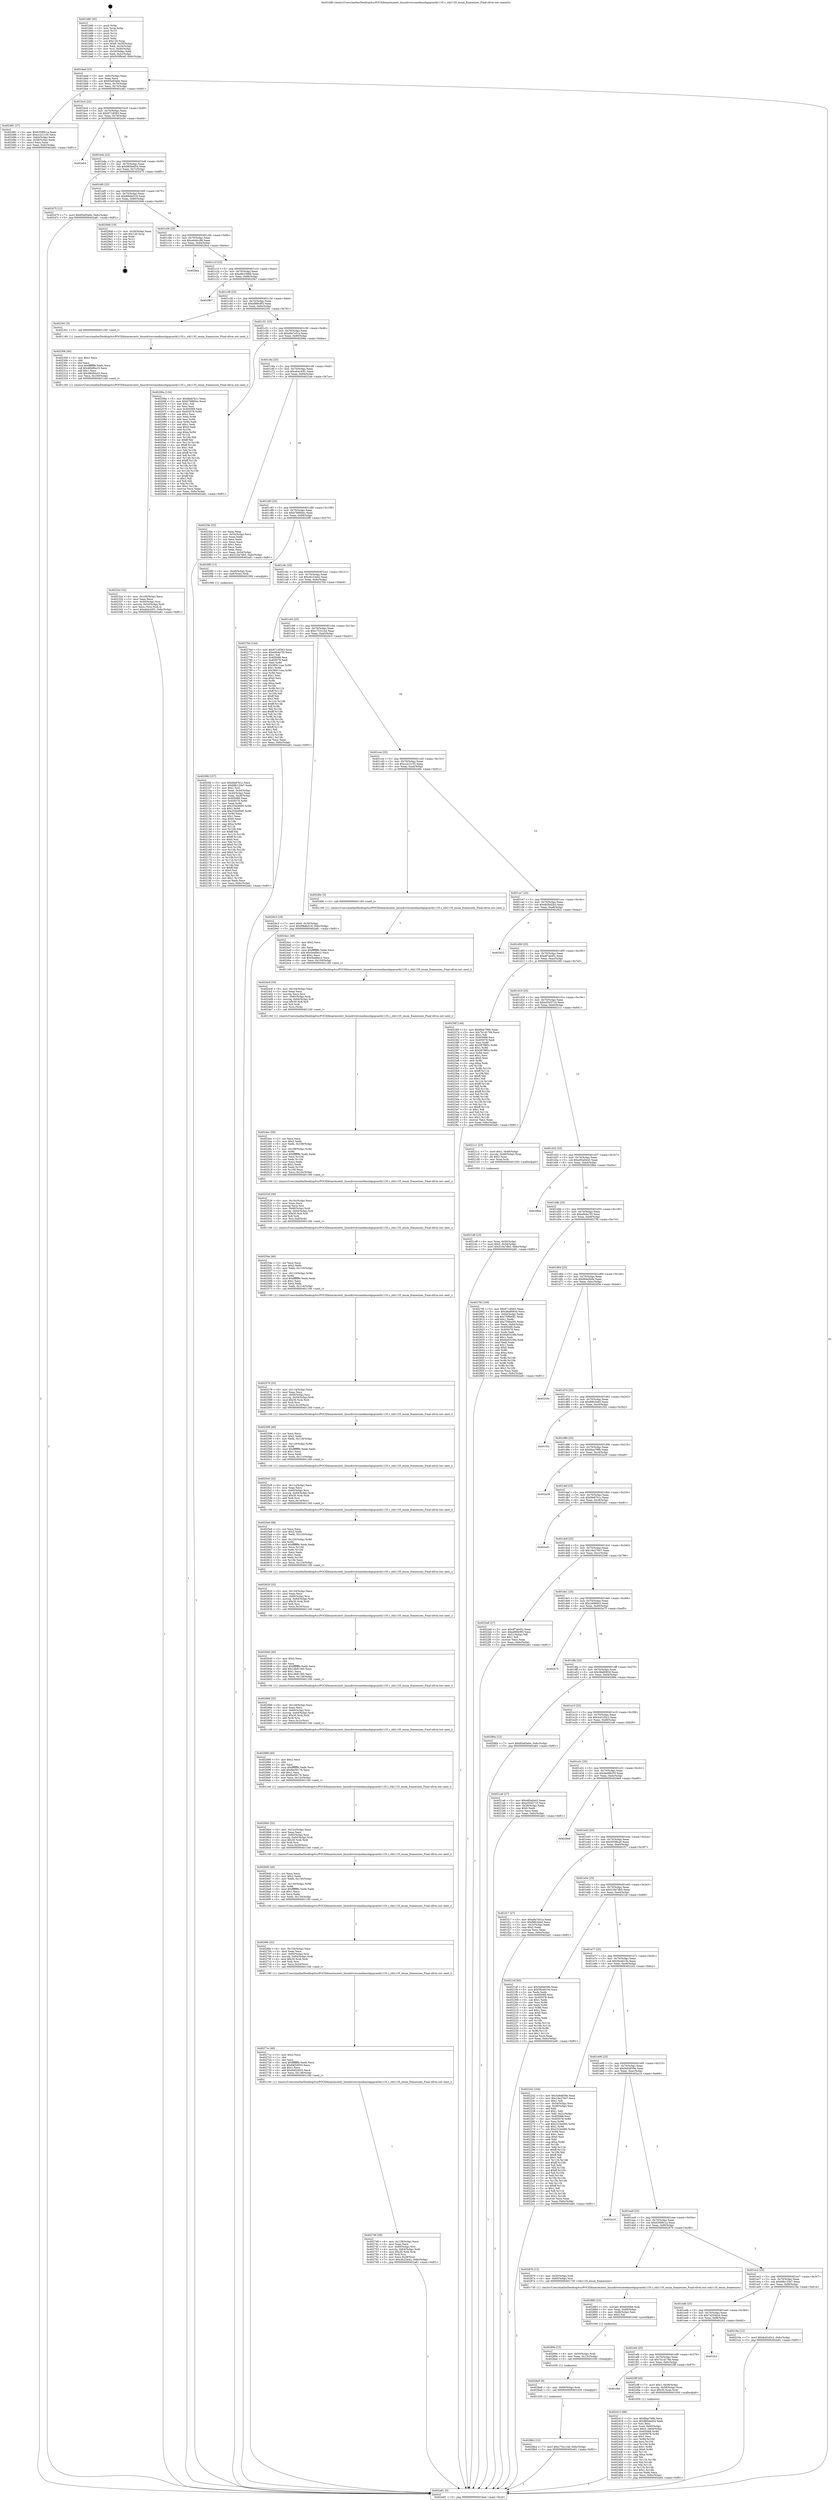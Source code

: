 digraph "0x401b80" {
  label = "0x401b80 (/mnt/c/Users/mathe/Desktop/tcc/POCII/binaries/extr_linuxdriversmediausbgspcastk1135.c_stk1135_enum_framesizes_Final-ollvm.out::main(0))"
  labelloc = "t"
  node[shape=record]

  Entry [label="",width=0.3,height=0.3,shape=circle,fillcolor=black,style=filled]
  "0x401bad" [label="{
     0x401bad [23]\l
     | [instrs]\l
     &nbsp;&nbsp;0x401bad \<+3\>: mov -0x6c(%rbp),%eax\l
     &nbsp;&nbsp;0x401bb0 \<+2\>: mov %eax,%ecx\l
     &nbsp;&nbsp;0x401bb2 \<+6\>: sub $0x85a93a0e,%ecx\l
     &nbsp;&nbsp;0x401bb8 \<+3\>: mov %eax,-0x70(%rbp)\l
     &nbsp;&nbsp;0x401bbb \<+3\>: mov %ecx,-0x74(%rbp)\l
     &nbsp;&nbsp;0x401bbe \<+6\>: je 0000000000402481 \<main+0x901\>\l
  }"]
  "0x402481" [label="{
     0x402481 [27]\l
     | [instrs]\l
     &nbsp;&nbsp;0x402481 \<+5\>: mov $0x63589c1a,%eax\l
     &nbsp;&nbsp;0x402486 \<+5\>: mov $0xcc221c35,%ecx\l
     &nbsp;&nbsp;0x40248b \<+3\>: mov -0x64(%rbp),%edx\l
     &nbsp;&nbsp;0x40248e \<+3\>: cmp -0x58(%rbp),%edx\l
     &nbsp;&nbsp;0x402491 \<+3\>: cmovl %ecx,%eax\l
     &nbsp;&nbsp;0x402494 \<+3\>: mov %eax,-0x6c(%rbp)\l
     &nbsp;&nbsp;0x402497 \<+5\>: jmp 0000000000402a81 \<main+0xf01\>\l
  }"]
  "0x401bc4" [label="{
     0x401bc4 [22]\l
     | [instrs]\l
     &nbsp;&nbsp;0x401bc4 \<+5\>: jmp 0000000000401bc9 \<main+0x49\>\l
     &nbsp;&nbsp;0x401bc9 \<+3\>: mov -0x70(%rbp),%eax\l
     &nbsp;&nbsp;0x401bcc \<+5\>: sub $0x871df363,%eax\l
     &nbsp;&nbsp;0x401bd1 \<+3\>: mov %eax,-0x78(%rbp)\l
     &nbsp;&nbsp;0x401bd4 \<+6\>: je 0000000000402a54 \<main+0xed4\>\l
  }"]
  Exit [label="",width=0.3,height=0.3,shape=circle,fillcolor=black,style=filled,peripheries=2]
  "0x402a54" [label="{
     0x402a54\l
  }", style=dashed]
  "0x401bda" [label="{
     0x401bda [22]\l
     | [instrs]\l
     &nbsp;&nbsp;0x401bda \<+5\>: jmp 0000000000401bdf \<main+0x5f\>\l
     &nbsp;&nbsp;0x401bdf \<+3\>: mov -0x70(%rbp),%eax\l
     &nbsp;&nbsp;0x401be2 \<+5\>: sub $0x885eed54,%eax\l
     &nbsp;&nbsp;0x401be7 \<+3\>: mov %eax,-0x7c(%rbp)\l
     &nbsp;&nbsp;0x401bea \<+6\>: je 0000000000402475 \<main+0x8f5\>\l
  }"]
  "0x4028b2" [label="{
     0x4028b2 [12]\l
     | [instrs]\l
     &nbsp;&nbsp;0x4028b2 \<+7\>: movl $0xc752c14d,-0x6c(%rbp)\l
     &nbsp;&nbsp;0x4028b9 \<+5\>: jmp 0000000000402a81 \<main+0xf01\>\l
  }"]
  "0x402475" [label="{
     0x402475 [12]\l
     | [instrs]\l
     &nbsp;&nbsp;0x402475 \<+7\>: movl $0x85a93a0e,-0x6c(%rbp)\l
     &nbsp;&nbsp;0x40247c \<+5\>: jmp 0000000000402a81 \<main+0xf01\>\l
  }"]
  "0x401bf0" [label="{
     0x401bf0 [22]\l
     | [instrs]\l
     &nbsp;&nbsp;0x401bf0 \<+5\>: jmp 0000000000401bf5 \<main+0x75\>\l
     &nbsp;&nbsp;0x401bf5 \<+3\>: mov -0x70(%rbp),%eax\l
     &nbsp;&nbsp;0x401bf8 \<+5\>: sub $0x99b8e518,%eax\l
     &nbsp;&nbsp;0x401bfd \<+3\>: mov %eax,-0x80(%rbp)\l
     &nbsp;&nbsp;0x401c00 \<+6\>: je 00000000004029d6 \<main+0xe56\>\l
  }"]
  "0x4028a9" [label="{
     0x4028a9 [9]\l
     | [instrs]\l
     &nbsp;&nbsp;0x4028a9 \<+4\>: mov -0x60(%rbp),%rdi\l
     &nbsp;&nbsp;0x4028ad \<+5\>: call 0000000000401030 \<free@plt\>\l
     | [calls]\l
     &nbsp;&nbsp;0x401030 \{1\} (unknown)\l
  }"]
  "0x4029d6" [label="{
     0x4029d6 [19]\l
     | [instrs]\l
     &nbsp;&nbsp;0x4029d6 \<+3\>: mov -0x30(%rbp),%eax\l
     &nbsp;&nbsp;0x4029d9 \<+7\>: add $0x120,%rsp\l
     &nbsp;&nbsp;0x4029e0 \<+1\>: pop %rbx\l
     &nbsp;&nbsp;0x4029e1 \<+2\>: pop %r12\l
     &nbsp;&nbsp;0x4029e3 \<+2\>: pop %r14\l
     &nbsp;&nbsp;0x4029e5 \<+2\>: pop %r15\l
     &nbsp;&nbsp;0x4029e7 \<+1\>: pop %rbp\l
     &nbsp;&nbsp;0x4029e8 \<+1\>: ret\l
  }"]
  "0x401c06" [label="{
     0x401c06 [25]\l
     | [instrs]\l
     &nbsp;&nbsp;0x401c06 \<+5\>: jmp 0000000000401c0b \<main+0x8b\>\l
     &nbsp;&nbsp;0x401c0b \<+3\>: mov -0x70(%rbp),%eax\l
     &nbsp;&nbsp;0x401c0e \<+5\>: sub $0xa6abcc86,%eax\l
     &nbsp;&nbsp;0x401c13 \<+6\>: mov %eax,-0x84(%rbp)\l
     &nbsp;&nbsp;0x401c19 \<+6\>: je 00000000004028ca \<main+0xd4a\>\l
  }"]
  "0x40289a" [label="{
     0x40289a [15]\l
     | [instrs]\l
     &nbsp;&nbsp;0x40289a \<+4\>: mov -0x50(%rbp),%rdi\l
     &nbsp;&nbsp;0x40289e \<+6\>: mov %eax,-0x13c(%rbp)\l
     &nbsp;&nbsp;0x4028a4 \<+5\>: call 0000000000401030 \<free@plt\>\l
     | [calls]\l
     &nbsp;&nbsp;0x401030 \{1\} (unknown)\l
  }"]
  "0x4028ca" [label="{
     0x4028ca\l
  }", style=dashed]
  "0x401c1f" [label="{
     0x401c1f [25]\l
     | [instrs]\l
     &nbsp;&nbsp;0x401c1f \<+5\>: jmp 0000000000401c24 \<main+0xa4\>\l
     &nbsp;&nbsp;0x401c24 \<+3\>: mov -0x70(%rbp),%eax\l
     &nbsp;&nbsp;0x401c27 \<+5\>: sub $0xa6b10966,%eax\l
     &nbsp;&nbsp;0x401c2c \<+6\>: mov %eax,-0x88(%rbp)\l
     &nbsp;&nbsp;0x401c32 \<+6\>: je 00000000004029b7 \<main+0xe37\>\l
  }"]
  "0x402883" [label="{
     0x402883 [23]\l
     | [instrs]\l
     &nbsp;&nbsp;0x402883 \<+10\>: movabs $0x4030b6,%rdi\l
     &nbsp;&nbsp;0x40288d \<+3\>: mov %eax,-0x68(%rbp)\l
     &nbsp;&nbsp;0x402890 \<+3\>: mov -0x68(%rbp),%esi\l
     &nbsp;&nbsp;0x402893 \<+2\>: mov $0x0,%al\l
     &nbsp;&nbsp;0x402895 \<+5\>: call 0000000000401040 \<printf@plt\>\l
     | [calls]\l
     &nbsp;&nbsp;0x401040 \{1\} (unknown)\l
  }"]
  "0x4029b7" [label="{
     0x4029b7\l
  }", style=dashed]
  "0x401c38" [label="{
     0x401c38 [25]\l
     | [instrs]\l
     &nbsp;&nbsp;0x401c38 \<+5\>: jmp 0000000000401c3d \<main+0xbd\>\l
     &nbsp;&nbsp;0x401c3d \<+3\>: mov -0x70(%rbp),%eax\l
     &nbsp;&nbsp;0x401c40 \<+5\>: sub $0xa989c9f3,%eax\l
     &nbsp;&nbsp;0x401c45 \<+6\>: mov %eax,-0x8c(%rbp)\l
     &nbsp;&nbsp;0x401c4b \<+6\>: je 0000000000402301 \<main+0x781\>\l
  }"]
  "0x402746" [label="{
     0x402746 [39]\l
     | [instrs]\l
     &nbsp;&nbsp;0x402746 \<+6\>: mov -0x138(%rbp),%ecx\l
     &nbsp;&nbsp;0x40274c \<+3\>: imul %eax,%ecx\l
     &nbsp;&nbsp;0x40274f \<+4\>: mov -0x60(%rbp),%rsi\l
     &nbsp;&nbsp;0x402753 \<+4\>: movslq -0x64(%rbp),%rdi\l
     &nbsp;&nbsp;0x402757 \<+4\>: imul $0x30,%rdi,%rdi\l
     &nbsp;&nbsp;0x40275b \<+3\>: add %rdi,%rsi\l
     &nbsp;&nbsp;0x40275e \<+3\>: mov %ecx,0x28(%rsi)\l
     &nbsp;&nbsp;0x402761 \<+7\>: movl $0xc6c23e42,-0x6c(%rbp)\l
     &nbsp;&nbsp;0x402768 \<+5\>: jmp 0000000000402a81 \<main+0xf01\>\l
  }"]
  "0x402301" [label="{
     0x402301 [5]\l
     | [instrs]\l
     &nbsp;&nbsp;0x402301 \<+5\>: call 0000000000401160 \<next_i\>\l
     | [calls]\l
     &nbsp;&nbsp;0x401160 \{1\} (/mnt/c/Users/mathe/Desktop/tcc/POCII/binaries/extr_linuxdriversmediausbgspcastk1135.c_stk1135_enum_framesizes_Final-ollvm.out::next_i)\l
  }"]
  "0x401c51" [label="{
     0x401c51 [25]\l
     | [instrs]\l
     &nbsp;&nbsp;0x401c51 \<+5\>: jmp 0000000000401c56 \<main+0xd6\>\l
     &nbsp;&nbsp;0x401c56 \<+3\>: mov -0x70(%rbp),%eax\l
     &nbsp;&nbsp;0x401c59 \<+5\>: sub $0xa9a7e51a,%eax\l
     &nbsp;&nbsp;0x401c5e \<+6\>: mov %eax,-0x90(%rbp)\l
     &nbsp;&nbsp;0x401c64 \<+6\>: je 000000000040206a \<main+0x4ea\>\l
  }"]
  "0x40271e" [label="{
     0x40271e [40]\l
     | [instrs]\l
     &nbsp;&nbsp;0x40271e \<+5\>: mov $0x2,%ecx\l
     &nbsp;&nbsp;0x402723 \<+1\>: cltd\l
     &nbsp;&nbsp;0x402724 \<+2\>: idiv %ecx\l
     &nbsp;&nbsp;0x402726 \<+6\>: imul $0xfffffffe,%edx,%ecx\l
     &nbsp;&nbsp;0x40272c \<+6\>: sub $0x84f2d055,%ecx\l
     &nbsp;&nbsp;0x402732 \<+3\>: add $0x1,%ecx\l
     &nbsp;&nbsp;0x402735 \<+6\>: add $0x84f2d055,%ecx\l
     &nbsp;&nbsp;0x40273b \<+6\>: mov %ecx,-0x138(%rbp)\l
     &nbsp;&nbsp;0x402741 \<+5\>: call 0000000000401160 \<next_i\>\l
     | [calls]\l
     &nbsp;&nbsp;0x401160 \{1\} (/mnt/c/Users/mathe/Desktop/tcc/POCII/binaries/extr_linuxdriversmediausbgspcastk1135.c_stk1135_enum_framesizes_Final-ollvm.out::next_i)\l
  }"]
  "0x40206a" [label="{
     0x40206a [134]\l
     | [instrs]\l
     &nbsp;&nbsp;0x40206a \<+5\>: mov $0xfde87b1c,%eax\l
     &nbsp;&nbsp;0x40206f \<+5\>: mov $0xb76860ec,%ecx\l
     &nbsp;&nbsp;0x402074 \<+2\>: mov $0x1,%dl\l
     &nbsp;&nbsp;0x402076 \<+2\>: xor %esi,%esi\l
     &nbsp;&nbsp;0x402078 \<+7\>: mov 0x405068,%edi\l
     &nbsp;&nbsp;0x40207f \<+8\>: mov 0x405078,%r8d\l
     &nbsp;&nbsp;0x402087 \<+3\>: sub $0x1,%esi\l
     &nbsp;&nbsp;0x40208a \<+3\>: mov %edi,%r9d\l
     &nbsp;&nbsp;0x40208d \<+3\>: add %esi,%r9d\l
     &nbsp;&nbsp;0x402090 \<+4\>: imul %r9d,%edi\l
     &nbsp;&nbsp;0x402094 \<+3\>: and $0x1,%edi\l
     &nbsp;&nbsp;0x402097 \<+3\>: cmp $0x0,%edi\l
     &nbsp;&nbsp;0x40209a \<+4\>: sete %r10b\l
     &nbsp;&nbsp;0x40209e \<+4\>: cmp $0xa,%r8d\l
     &nbsp;&nbsp;0x4020a2 \<+4\>: setl %r11b\l
     &nbsp;&nbsp;0x4020a6 \<+3\>: mov %r10b,%bl\l
     &nbsp;&nbsp;0x4020a9 \<+3\>: xor $0xff,%bl\l
     &nbsp;&nbsp;0x4020ac \<+3\>: mov %r11b,%r14b\l
     &nbsp;&nbsp;0x4020af \<+4\>: xor $0xff,%r14b\l
     &nbsp;&nbsp;0x4020b3 \<+3\>: xor $0x1,%dl\l
     &nbsp;&nbsp;0x4020b6 \<+3\>: mov %bl,%r15b\l
     &nbsp;&nbsp;0x4020b9 \<+4\>: and $0xff,%r15b\l
     &nbsp;&nbsp;0x4020bd \<+3\>: and %dl,%r10b\l
     &nbsp;&nbsp;0x4020c0 \<+3\>: mov %r14b,%r12b\l
     &nbsp;&nbsp;0x4020c3 \<+4\>: and $0xff,%r12b\l
     &nbsp;&nbsp;0x4020c7 \<+3\>: and %dl,%r11b\l
     &nbsp;&nbsp;0x4020ca \<+3\>: or %r10b,%r15b\l
     &nbsp;&nbsp;0x4020cd \<+3\>: or %r11b,%r12b\l
     &nbsp;&nbsp;0x4020d0 \<+3\>: xor %r12b,%r15b\l
     &nbsp;&nbsp;0x4020d3 \<+3\>: or %r14b,%bl\l
     &nbsp;&nbsp;0x4020d6 \<+3\>: xor $0xff,%bl\l
     &nbsp;&nbsp;0x4020d9 \<+3\>: or $0x1,%dl\l
     &nbsp;&nbsp;0x4020dc \<+2\>: and %dl,%bl\l
     &nbsp;&nbsp;0x4020de \<+3\>: or %bl,%r15b\l
     &nbsp;&nbsp;0x4020e1 \<+4\>: test $0x1,%r15b\l
     &nbsp;&nbsp;0x4020e5 \<+3\>: cmovne %ecx,%eax\l
     &nbsp;&nbsp;0x4020e8 \<+3\>: mov %eax,-0x6c(%rbp)\l
     &nbsp;&nbsp;0x4020eb \<+5\>: jmp 0000000000402a81 \<main+0xf01\>\l
  }"]
  "0x401c6a" [label="{
     0x401c6a [25]\l
     | [instrs]\l
     &nbsp;&nbsp;0x401c6a \<+5\>: jmp 0000000000401c6f \<main+0xef\>\l
     &nbsp;&nbsp;0x401c6f \<+3\>: mov -0x70(%rbp),%eax\l
     &nbsp;&nbsp;0x401c72 \<+5\>: sub $0xab4c43f1,%eax\l
     &nbsp;&nbsp;0x401c77 \<+6\>: mov %eax,-0x94(%rbp)\l
     &nbsp;&nbsp;0x401c7d \<+6\>: je 000000000040234e \<main+0x7ce\>\l
  }"]
  "0x4026fe" [label="{
     0x4026fe [32]\l
     | [instrs]\l
     &nbsp;&nbsp;0x4026fe \<+6\>: mov -0x134(%rbp),%ecx\l
     &nbsp;&nbsp;0x402704 \<+3\>: imul %eax,%ecx\l
     &nbsp;&nbsp;0x402707 \<+4\>: mov -0x60(%rbp),%rsi\l
     &nbsp;&nbsp;0x40270b \<+4\>: movslq -0x64(%rbp),%rdi\l
     &nbsp;&nbsp;0x40270f \<+4\>: imul $0x30,%rdi,%rdi\l
     &nbsp;&nbsp;0x402713 \<+3\>: add %rdi,%rsi\l
     &nbsp;&nbsp;0x402716 \<+3\>: mov %ecx,0x24(%rsi)\l
     &nbsp;&nbsp;0x402719 \<+5\>: call 0000000000401160 \<next_i\>\l
     | [calls]\l
     &nbsp;&nbsp;0x401160 \{1\} (/mnt/c/Users/mathe/Desktop/tcc/POCII/binaries/extr_linuxdriversmediausbgspcastk1135.c_stk1135_enum_framesizes_Final-ollvm.out::next_i)\l
  }"]
  "0x40234e" [label="{
     0x40234e [33]\l
     | [instrs]\l
     &nbsp;&nbsp;0x40234e \<+2\>: xor %eax,%eax\l
     &nbsp;&nbsp;0x402350 \<+3\>: mov -0x54(%rbp),%ecx\l
     &nbsp;&nbsp;0x402353 \<+2\>: mov %eax,%edx\l
     &nbsp;&nbsp;0x402355 \<+2\>: sub %ecx,%edx\l
     &nbsp;&nbsp;0x402357 \<+2\>: mov %eax,%ecx\l
     &nbsp;&nbsp;0x402359 \<+3\>: sub $0x1,%ecx\l
     &nbsp;&nbsp;0x40235c \<+2\>: add %ecx,%edx\l
     &nbsp;&nbsp;0x40235e \<+2\>: sub %edx,%eax\l
     &nbsp;&nbsp;0x402360 \<+3\>: mov %eax,-0x54(%rbp)\l
     &nbsp;&nbsp;0x402363 \<+7\>: movl $0x519a7db5,-0x6c(%rbp)\l
     &nbsp;&nbsp;0x40236a \<+5\>: jmp 0000000000402a81 \<main+0xf01\>\l
  }"]
  "0x401c83" [label="{
     0x401c83 [25]\l
     | [instrs]\l
     &nbsp;&nbsp;0x401c83 \<+5\>: jmp 0000000000401c88 \<main+0x108\>\l
     &nbsp;&nbsp;0x401c88 \<+3\>: mov -0x70(%rbp),%eax\l
     &nbsp;&nbsp;0x401c8b \<+5\>: sub $0xb76860ec,%eax\l
     &nbsp;&nbsp;0x401c90 \<+6\>: mov %eax,-0x98(%rbp)\l
     &nbsp;&nbsp;0x401c96 \<+6\>: je 00000000004020f0 \<main+0x570\>\l
  }"]
  "0x4026d0" [label="{
     0x4026d0 [46]\l
     | [instrs]\l
     &nbsp;&nbsp;0x4026d0 \<+2\>: xor %ecx,%ecx\l
     &nbsp;&nbsp;0x4026d2 \<+5\>: mov $0x2,%edx\l
     &nbsp;&nbsp;0x4026d7 \<+6\>: mov %edx,-0x130(%rbp)\l
     &nbsp;&nbsp;0x4026dd \<+1\>: cltd\l
     &nbsp;&nbsp;0x4026de \<+7\>: mov -0x130(%rbp),%r9d\l
     &nbsp;&nbsp;0x4026e5 \<+3\>: idiv %r9d\l
     &nbsp;&nbsp;0x4026e8 \<+6\>: imul $0xfffffffe,%edx,%edx\l
     &nbsp;&nbsp;0x4026ee \<+3\>: sub $0x1,%ecx\l
     &nbsp;&nbsp;0x4026f1 \<+2\>: sub %ecx,%edx\l
     &nbsp;&nbsp;0x4026f3 \<+6\>: mov %edx,-0x134(%rbp)\l
     &nbsp;&nbsp;0x4026f9 \<+5\>: call 0000000000401160 \<next_i\>\l
     | [calls]\l
     &nbsp;&nbsp;0x401160 \{1\} (/mnt/c/Users/mathe/Desktop/tcc/POCII/binaries/extr_linuxdriversmediausbgspcastk1135.c_stk1135_enum_framesizes_Final-ollvm.out::next_i)\l
  }"]
  "0x4020f0" [label="{
     0x4020f0 [13]\l
     | [instrs]\l
     &nbsp;&nbsp;0x4020f0 \<+4\>: mov -0x40(%rbp),%rax\l
     &nbsp;&nbsp;0x4020f4 \<+4\>: mov 0x8(%rax),%rdi\l
     &nbsp;&nbsp;0x4020f8 \<+5\>: call 0000000000401060 \<atoi@plt\>\l
     | [calls]\l
     &nbsp;&nbsp;0x401060 \{1\} (unknown)\l
  }"]
  "0x401c9c" [label="{
     0x401c9c [25]\l
     | [instrs]\l
     &nbsp;&nbsp;0x401c9c \<+5\>: jmp 0000000000401ca1 \<main+0x121\>\l
     &nbsp;&nbsp;0x401ca1 \<+3\>: mov -0x70(%rbp),%eax\l
     &nbsp;&nbsp;0x401ca4 \<+5\>: sub $0xc6c23e42,%eax\l
     &nbsp;&nbsp;0x401ca9 \<+6\>: mov %eax,-0x9c(%rbp)\l
     &nbsp;&nbsp;0x401caf \<+6\>: je 000000000040276d \<main+0xbed\>\l
  }"]
  "0x4026b0" [label="{
     0x4026b0 [32]\l
     | [instrs]\l
     &nbsp;&nbsp;0x4026b0 \<+6\>: mov -0x12c(%rbp),%ecx\l
     &nbsp;&nbsp;0x4026b6 \<+3\>: imul %eax,%ecx\l
     &nbsp;&nbsp;0x4026b9 \<+4\>: mov -0x60(%rbp),%rsi\l
     &nbsp;&nbsp;0x4026bd \<+4\>: movslq -0x64(%rbp),%rdi\l
     &nbsp;&nbsp;0x4026c1 \<+4\>: imul $0x30,%rdi,%rdi\l
     &nbsp;&nbsp;0x4026c5 \<+3\>: add %rdi,%rsi\l
     &nbsp;&nbsp;0x4026c8 \<+3\>: mov %ecx,0x20(%rsi)\l
     &nbsp;&nbsp;0x4026cb \<+5\>: call 0000000000401160 \<next_i\>\l
     | [calls]\l
     &nbsp;&nbsp;0x401160 \{1\} (/mnt/c/Users/mathe/Desktop/tcc/POCII/binaries/extr_linuxdriversmediausbgspcastk1135.c_stk1135_enum_framesizes_Final-ollvm.out::next_i)\l
  }"]
  "0x40276d" [label="{
     0x40276d [144]\l
     | [instrs]\l
     &nbsp;&nbsp;0x40276d \<+5\>: mov $0x871df363,%eax\l
     &nbsp;&nbsp;0x402772 \<+5\>: mov $0xe944e7f3,%ecx\l
     &nbsp;&nbsp;0x402777 \<+2\>: mov $0x1,%dl\l
     &nbsp;&nbsp;0x402779 \<+7\>: mov 0x405068,%esi\l
     &nbsp;&nbsp;0x402780 \<+7\>: mov 0x405078,%edi\l
     &nbsp;&nbsp;0x402787 \<+3\>: mov %esi,%r8d\l
     &nbsp;&nbsp;0x40278a \<+7\>: sub $0x38911caa,%r8d\l
     &nbsp;&nbsp;0x402791 \<+4\>: sub $0x1,%r8d\l
     &nbsp;&nbsp;0x402795 \<+7\>: add $0x38911caa,%r8d\l
     &nbsp;&nbsp;0x40279c \<+4\>: imul %r8d,%esi\l
     &nbsp;&nbsp;0x4027a0 \<+3\>: and $0x1,%esi\l
     &nbsp;&nbsp;0x4027a3 \<+3\>: cmp $0x0,%esi\l
     &nbsp;&nbsp;0x4027a6 \<+4\>: sete %r9b\l
     &nbsp;&nbsp;0x4027aa \<+3\>: cmp $0xa,%edi\l
     &nbsp;&nbsp;0x4027ad \<+4\>: setl %r10b\l
     &nbsp;&nbsp;0x4027b1 \<+3\>: mov %r9b,%r11b\l
     &nbsp;&nbsp;0x4027b4 \<+4\>: xor $0xff,%r11b\l
     &nbsp;&nbsp;0x4027b8 \<+3\>: mov %r10b,%bl\l
     &nbsp;&nbsp;0x4027bb \<+3\>: xor $0xff,%bl\l
     &nbsp;&nbsp;0x4027be \<+3\>: xor $0x1,%dl\l
     &nbsp;&nbsp;0x4027c1 \<+3\>: mov %r11b,%r14b\l
     &nbsp;&nbsp;0x4027c4 \<+4\>: and $0xff,%r14b\l
     &nbsp;&nbsp;0x4027c8 \<+3\>: and %dl,%r9b\l
     &nbsp;&nbsp;0x4027cb \<+3\>: mov %bl,%r15b\l
     &nbsp;&nbsp;0x4027ce \<+4\>: and $0xff,%r15b\l
     &nbsp;&nbsp;0x4027d2 \<+3\>: and %dl,%r10b\l
     &nbsp;&nbsp;0x4027d5 \<+3\>: or %r9b,%r14b\l
     &nbsp;&nbsp;0x4027d8 \<+3\>: or %r10b,%r15b\l
     &nbsp;&nbsp;0x4027db \<+3\>: xor %r15b,%r14b\l
     &nbsp;&nbsp;0x4027de \<+3\>: or %bl,%r11b\l
     &nbsp;&nbsp;0x4027e1 \<+4\>: xor $0xff,%r11b\l
     &nbsp;&nbsp;0x4027e5 \<+3\>: or $0x1,%dl\l
     &nbsp;&nbsp;0x4027e8 \<+3\>: and %dl,%r11b\l
     &nbsp;&nbsp;0x4027eb \<+3\>: or %r11b,%r14b\l
     &nbsp;&nbsp;0x4027ee \<+4\>: test $0x1,%r14b\l
     &nbsp;&nbsp;0x4027f2 \<+3\>: cmovne %ecx,%eax\l
     &nbsp;&nbsp;0x4027f5 \<+3\>: mov %eax,-0x6c(%rbp)\l
     &nbsp;&nbsp;0x4027f8 \<+5\>: jmp 0000000000402a81 \<main+0xf01\>\l
  }"]
  "0x401cb5" [label="{
     0x401cb5 [25]\l
     | [instrs]\l
     &nbsp;&nbsp;0x401cb5 \<+5\>: jmp 0000000000401cba \<main+0x13a\>\l
     &nbsp;&nbsp;0x401cba \<+3\>: mov -0x70(%rbp),%eax\l
     &nbsp;&nbsp;0x401cbd \<+5\>: sub $0xc752c14d,%eax\l
     &nbsp;&nbsp;0x401cc2 \<+6\>: mov %eax,-0xa0(%rbp)\l
     &nbsp;&nbsp;0x401cc8 \<+6\>: je 00000000004029c3 \<main+0xe43\>\l
  }"]
  "0x402688" [label="{
     0x402688 [40]\l
     | [instrs]\l
     &nbsp;&nbsp;0x402688 \<+5\>: mov $0x2,%ecx\l
     &nbsp;&nbsp;0x40268d \<+1\>: cltd\l
     &nbsp;&nbsp;0x40268e \<+2\>: idiv %ecx\l
     &nbsp;&nbsp;0x402690 \<+6\>: imul $0xfffffffe,%edx,%ecx\l
     &nbsp;&nbsp;0x402696 \<+6\>: add $0xfbe58176,%ecx\l
     &nbsp;&nbsp;0x40269c \<+3\>: add $0x1,%ecx\l
     &nbsp;&nbsp;0x40269f \<+6\>: sub $0xfbe58176,%ecx\l
     &nbsp;&nbsp;0x4026a5 \<+6\>: mov %ecx,-0x12c(%rbp)\l
     &nbsp;&nbsp;0x4026ab \<+5\>: call 0000000000401160 \<next_i\>\l
     | [calls]\l
     &nbsp;&nbsp;0x401160 \{1\} (/mnt/c/Users/mathe/Desktop/tcc/POCII/binaries/extr_linuxdriversmediausbgspcastk1135.c_stk1135_enum_framesizes_Final-ollvm.out::next_i)\l
  }"]
  "0x4029c3" [label="{
     0x4029c3 [19]\l
     | [instrs]\l
     &nbsp;&nbsp;0x4029c3 \<+7\>: movl $0x0,-0x30(%rbp)\l
     &nbsp;&nbsp;0x4029ca \<+7\>: movl $0x99b8e518,-0x6c(%rbp)\l
     &nbsp;&nbsp;0x4029d1 \<+5\>: jmp 0000000000402a81 \<main+0xf01\>\l
  }"]
  "0x401cce" [label="{
     0x401cce [25]\l
     | [instrs]\l
     &nbsp;&nbsp;0x401cce \<+5\>: jmp 0000000000401cd3 \<main+0x153\>\l
     &nbsp;&nbsp;0x401cd3 \<+3\>: mov -0x70(%rbp),%eax\l
     &nbsp;&nbsp;0x401cd6 \<+5\>: sub $0xcc221c35,%eax\l
     &nbsp;&nbsp;0x401cdb \<+6\>: mov %eax,-0xa4(%rbp)\l
     &nbsp;&nbsp;0x401ce1 \<+6\>: je 000000000040249c \<main+0x91c\>\l
  }"]
  "0x402668" [label="{
     0x402668 [32]\l
     | [instrs]\l
     &nbsp;&nbsp;0x402668 \<+6\>: mov -0x128(%rbp),%ecx\l
     &nbsp;&nbsp;0x40266e \<+3\>: imul %eax,%ecx\l
     &nbsp;&nbsp;0x402671 \<+4\>: mov -0x60(%rbp),%rsi\l
     &nbsp;&nbsp;0x402675 \<+4\>: movslq -0x64(%rbp),%rdi\l
     &nbsp;&nbsp;0x402679 \<+4\>: imul $0x30,%rdi,%rdi\l
     &nbsp;&nbsp;0x40267d \<+3\>: add %rdi,%rsi\l
     &nbsp;&nbsp;0x402680 \<+3\>: mov %ecx,0x1c(%rsi)\l
     &nbsp;&nbsp;0x402683 \<+5\>: call 0000000000401160 \<next_i\>\l
     | [calls]\l
     &nbsp;&nbsp;0x401160 \{1\} (/mnt/c/Users/mathe/Desktop/tcc/POCII/binaries/extr_linuxdriversmediausbgspcastk1135.c_stk1135_enum_framesizes_Final-ollvm.out::next_i)\l
  }"]
  "0x40249c" [label="{
     0x40249c [5]\l
     | [instrs]\l
     &nbsp;&nbsp;0x40249c \<+5\>: call 0000000000401160 \<next_i\>\l
     | [calls]\l
     &nbsp;&nbsp;0x401160 \{1\} (/mnt/c/Users/mathe/Desktop/tcc/POCII/binaries/extr_linuxdriversmediausbgspcastk1135.c_stk1135_enum_framesizes_Final-ollvm.out::next_i)\l
  }"]
  "0x401ce7" [label="{
     0x401ce7 [25]\l
     | [instrs]\l
     &nbsp;&nbsp;0x401ce7 \<+5\>: jmp 0000000000401cec \<main+0x16c\>\l
     &nbsp;&nbsp;0x401cec \<+3\>: mov -0x70(%rbp),%eax\l
     &nbsp;&nbsp;0x401cef \<+5\>: sub $0xdb3b42b3,%eax\l
     &nbsp;&nbsp;0x401cf4 \<+6\>: mov %eax,-0xa8(%rbp)\l
     &nbsp;&nbsp;0x401cfa \<+6\>: je 0000000000402922 \<main+0xda2\>\l
  }"]
  "0x402640" [label="{
     0x402640 [40]\l
     | [instrs]\l
     &nbsp;&nbsp;0x402640 \<+5\>: mov $0x2,%ecx\l
     &nbsp;&nbsp;0x402645 \<+1\>: cltd\l
     &nbsp;&nbsp;0x402646 \<+2\>: idiv %ecx\l
     &nbsp;&nbsp;0x402648 \<+6\>: imul $0xfffffffe,%edx,%ecx\l
     &nbsp;&nbsp;0x40264e \<+6\>: add $0x1db813b0,%ecx\l
     &nbsp;&nbsp;0x402654 \<+3\>: add $0x1,%ecx\l
     &nbsp;&nbsp;0x402657 \<+6\>: sub $0x1db813b0,%ecx\l
     &nbsp;&nbsp;0x40265d \<+6\>: mov %ecx,-0x128(%rbp)\l
     &nbsp;&nbsp;0x402663 \<+5\>: call 0000000000401160 \<next_i\>\l
     | [calls]\l
     &nbsp;&nbsp;0x401160 \{1\} (/mnt/c/Users/mathe/Desktop/tcc/POCII/binaries/extr_linuxdriversmediausbgspcastk1135.c_stk1135_enum_framesizes_Final-ollvm.out::next_i)\l
  }"]
  "0x402922" [label="{
     0x402922\l
  }", style=dashed]
  "0x401d00" [label="{
     0x401d00 [25]\l
     | [instrs]\l
     &nbsp;&nbsp;0x401d00 \<+5\>: jmp 0000000000401d05 \<main+0x185\>\l
     &nbsp;&nbsp;0x401d05 \<+3\>: mov -0x70(%rbp),%eax\l
     &nbsp;&nbsp;0x401d08 \<+5\>: sub $0xdf7ab45c,%eax\l
     &nbsp;&nbsp;0x401d0d \<+6\>: mov %eax,-0xac(%rbp)\l
     &nbsp;&nbsp;0x401d13 \<+6\>: je 000000000040236f \<main+0x7ef\>\l
  }"]
  "0x402620" [label="{
     0x402620 [32]\l
     | [instrs]\l
     &nbsp;&nbsp;0x402620 \<+6\>: mov -0x124(%rbp),%ecx\l
     &nbsp;&nbsp;0x402626 \<+3\>: imul %eax,%ecx\l
     &nbsp;&nbsp;0x402629 \<+4\>: mov -0x60(%rbp),%rsi\l
     &nbsp;&nbsp;0x40262d \<+4\>: movslq -0x64(%rbp),%rdi\l
     &nbsp;&nbsp;0x402631 \<+4\>: imul $0x30,%rdi,%rdi\l
     &nbsp;&nbsp;0x402635 \<+3\>: add %rdi,%rsi\l
     &nbsp;&nbsp;0x402638 \<+3\>: mov %ecx,0x18(%rsi)\l
     &nbsp;&nbsp;0x40263b \<+5\>: call 0000000000401160 \<next_i\>\l
     | [calls]\l
     &nbsp;&nbsp;0x401160 \{1\} (/mnt/c/Users/mathe/Desktop/tcc/POCII/binaries/extr_linuxdriversmediausbgspcastk1135.c_stk1135_enum_framesizes_Final-ollvm.out::next_i)\l
  }"]
  "0x40236f" [label="{
     0x40236f [144]\l
     | [instrs]\l
     &nbsp;&nbsp;0x40236f \<+5\>: mov $0xfdae799b,%eax\l
     &nbsp;&nbsp;0x402374 \<+5\>: mov $0x7b1d178d,%ecx\l
     &nbsp;&nbsp;0x402379 \<+2\>: mov $0x1,%dl\l
     &nbsp;&nbsp;0x40237b \<+7\>: mov 0x405068,%esi\l
     &nbsp;&nbsp;0x402382 \<+7\>: mov 0x405078,%edi\l
     &nbsp;&nbsp;0x402389 \<+3\>: mov %esi,%r8d\l
     &nbsp;&nbsp;0x40238c \<+7\>: add $0x587f8f2c,%r8d\l
     &nbsp;&nbsp;0x402393 \<+4\>: sub $0x1,%r8d\l
     &nbsp;&nbsp;0x402397 \<+7\>: sub $0x587f8f2c,%r8d\l
     &nbsp;&nbsp;0x40239e \<+4\>: imul %r8d,%esi\l
     &nbsp;&nbsp;0x4023a2 \<+3\>: and $0x1,%esi\l
     &nbsp;&nbsp;0x4023a5 \<+3\>: cmp $0x0,%esi\l
     &nbsp;&nbsp;0x4023a8 \<+4\>: sete %r9b\l
     &nbsp;&nbsp;0x4023ac \<+3\>: cmp $0xa,%edi\l
     &nbsp;&nbsp;0x4023af \<+4\>: setl %r10b\l
     &nbsp;&nbsp;0x4023b3 \<+3\>: mov %r9b,%r11b\l
     &nbsp;&nbsp;0x4023b6 \<+4\>: xor $0xff,%r11b\l
     &nbsp;&nbsp;0x4023ba \<+3\>: mov %r10b,%bl\l
     &nbsp;&nbsp;0x4023bd \<+3\>: xor $0xff,%bl\l
     &nbsp;&nbsp;0x4023c0 \<+3\>: xor $0x1,%dl\l
     &nbsp;&nbsp;0x4023c3 \<+3\>: mov %r11b,%r14b\l
     &nbsp;&nbsp;0x4023c6 \<+4\>: and $0xff,%r14b\l
     &nbsp;&nbsp;0x4023ca \<+3\>: and %dl,%r9b\l
     &nbsp;&nbsp;0x4023cd \<+3\>: mov %bl,%r15b\l
     &nbsp;&nbsp;0x4023d0 \<+4\>: and $0xff,%r15b\l
     &nbsp;&nbsp;0x4023d4 \<+3\>: and %dl,%r10b\l
     &nbsp;&nbsp;0x4023d7 \<+3\>: or %r9b,%r14b\l
     &nbsp;&nbsp;0x4023da \<+3\>: or %r10b,%r15b\l
     &nbsp;&nbsp;0x4023dd \<+3\>: xor %r15b,%r14b\l
     &nbsp;&nbsp;0x4023e0 \<+3\>: or %bl,%r11b\l
     &nbsp;&nbsp;0x4023e3 \<+4\>: xor $0xff,%r11b\l
     &nbsp;&nbsp;0x4023e7 \<+3\>: or $0x1,%dl\l
     &nbsp;&nbsp;0x4023ea \<+3\>: and %dl,%r11b\l
     &nbsp;&nbsp;0x4023ed \<+3\>: or %r11b,%r14b\l
     &nbsp;&nbsp;0x4023f0 \<+4\>: test $0x1,%r14b\l
     &nbsp;&nbsp;0x4023f4 \<+3\>: cmovne %ecx,%eax\l
     &nbsp;&nbsp;0x4023f7 \<+3\>: mov %eax,-0x6c(%rbp)\l
     &nbsp;&nbsp;0x4023fa \<+5\>: jmp 0000000000402a81 \<main+0xf01\>\l
  }"]
  "0x401d19" [label="{
     0x401d19 [25]\l
     | [instrs]\l
     &nbsp;&nbsp;0x401d19 \<+5\>: jmp 0000000000401d1e \<main+0x19e\>\l
     &nbsp;&nbsp;0x401d1e \<+3\>: mov -0x70(%rbp),%eax\l
     &nbsp;&nbsp;0x401d21 \<+5\>: sub $0xe55d3710,%eax\l
     &nbsp;&nbsp;0x401d26 \<+6\>: mov %eax,-0xb0(%rbp)\l
     &nbsp;&nbsp;0x401d2c \<+6\>: je 00000000004021c1 \<main+0x641\>\l
  }"]
  "0x4025e6" [label="{
     0x4025e6 [58]\l
     | [instrs]\l
     &nbsp;&nbsp;0x4025e6 \<+2\>: xor %ecx,%ecx\l
     &nbsp;&nbsp;0x4025e8 \<+5\>: mov $0x2,%edx\l
     &nbsp;&nbsp;0x4025ed \<+6\>: mov %edx,-0x120(%rbp)\l
     &nbsp;&nbsp;0x4025f3 \<+1\>: cltd\l
     &nbsp;&nbsp;0x4025f4 \<+7\>: mov -0x120(%rbp),%r9d\l
     &nbsp;&nbsp;0x4025fb \<+3\>: idiv %r9d\l
     &nbsp;&nbsp;0x4025fe \<+6\>: imul $0xfffffffe,%edx,%edx\l
     &nbsp;&nbsp;0x402604 \<+3\>: mov %ecx,%r10d\l
     &nbsp;&nbsp;0x402607 \<+3\>: sub %edx,%r10d\l
     &nbsp;&nbsp;0x40260a \<+2\>: mov %ecx,%edx\l
     &nbsp;&nbsp;0x40260c \<+3\>: sub $0x1,%edx\l
     &nbsp;&nbsp;0x40260f \<+3\>: add %edx,%r10d\l
     &nbsp;&nbsp;0x402612 \<+3\>: sub %r10d,%ecx\l
     &nbsp;&nbsp;0x402615 \<+6\>: mov %ecx,-0x124(%rbp)\l
     &nbsp;&nbsp;0x40261b \<+5\>: call 0000000000401160 \<next_i\>\l
     | [calls]\l
     &nbsp;&nbsp;0x401160 \{1\} (/mnt/c/Users/mathe/Desktop/tcc/POCII/binaries/extr_linuxdriversmediausbgspcastk1135.c_stk1135_enum_framesizes_Final-ollvm.out::next_i)\l
  }"]
  "0x4021c1" [label="{
     0x4021c1 [23]\l
     | [instrs]\l
     &nbsp;&nbsp;0x4021c1 \<+7\>: movl $0x1,-0x48(%rbp)\l
     &nbsp;&nbsp;0x4021c8 \<+4\>: movslq -0x48(%rbp),%rax\l
     &nbsp;&nbsp;0x4021cc \<+4\>: shl $0x2,%rax\l
     &nbsp;&nbsp;0x4021d0 \<+3\>: mov %rax,%rdi\l
     &nbsp;&nbsp;0x4021d3 \<+5\>: call 0000000000401050 \<malloc@plt\>\l
     | [calls]\l
     &nbsp;&nbsp;0x401050 \{1\} (unknown)\l
  }"]
  "0x401d32" [label="{
     0x401d32 [25]\l
     | [instrs]\l
     &nbsp;&nbsp;0x401d32 \<+5\>: jmp 0000000000401d37 \<main+0x1b7\>\l
     &nbsp;&nbsp;0x401d37 \<+3\>: mov -0x70(%rbp),%eax\l
     &nbsp;&nbsp;0x401d3a \<+5\>: sub $0xe85a0443,%eax\l
     &nbsp;&nbsp;0x401d3f \<+6\>: mov %eax,-0xb4(%rbp)\l
     &nbsp;&nbsp;0x401d45 \<+6\>: je 00000000004028be \<main+0xd3e\>\l
  }"]
  "0x4025c6" [label="{
     0x4025c6 [32]\l
     | [instrs]\l
     &nbsp;&nbsp;0x4025c6 \<+6\>: mov -0x11c(%rbp),%ecx\l
     &nbsp;&nbsp;0x4025cc \<+3\>: imul %eax,%ecx\l
     &nbsp;&nbsp;0x4025cf \<+4\>: mov -0x60(%rbp),%rsi\l
     &nbsp;&nbsp;0x4025d3 \<+4\>: movslq -0x64(%rbp),%rdi\l
     &nbsp;&nbsp;0x4025d7 \<+4\>: imul $0x30,%rdi,%rdi\l
     &nbsp;&nbsp;0x4025db \<+3\>: add %rdi,%rsi\l
     &nbsp;&nbsp;0x4025de \<+3\>: mov %ecx,0x14(%rsi)\l
     &nbsp;&nbsp;0x4025e1 \<+5\>: call 0000000000401160 \<next_i\>\l
     | [calls]\l
     &nbsp;&nbsp;0x401160 \{1\} (/mnt/c/Users/mathe/Desktop/tcc/POCII/binaries/extr_linuxdriversmediausbgspcastk1135.c_stk1135_enum_framesizes_Final-ollvm.out::next_i)\l
  }"]
  "0x4028be" [label="{
     0x4028be\l
  }", style=dashed]
  "0x401d4b" [label="{
     0x401d4b [25]\l
     | [instrs]\l
     &nbsp;&nbsp;0x401d4b \<+5\>: jmp 0000000000401d50 \<main+0x1d0\>\l
     &nbsp;&nbsp;0x401d50 \<+3\>: mov -0x70(%rbp),%eax\l
     &nbsp;&nbsp;0x401d53 \<+5\>: sub $0xe944e7f3,%eax\l
     &nbsp;&nbsp;0x401d58 \<+6\>: mov %eax,-0xb8(%rbp)\l
     &nbsp;&nbsp;0x401d5e \<+6\>: je 00000000004027fd \<main+0xc7d\>\l
  }"]
  "0x402598" [label="{
     0x402598 [46]\l
     | [instrs]\l
     &nbsp;&nbsp;0x402598 \<+2\>: xor %ecx,%ecx\l
     &nbsp;&nbsp;0x40259a \<+5\>: mov $0x2,%edx\l
     &nbsp;&nbsp;0x40259f \<+6\>: mov %edx,-0x118(%rbp)\l
     &nbsp;&nbsp;0x4025a5 \<+1\>: cltd\l
     &nbsp;&nbsp;0x4025a6 \<+7\>: mov -0x118(%rbp),%r9d\l
     &nbsp;&nbsp;0x4025ad \<+3\>: idiv %r9d\l
     &nbsp;&nbsp;0x4025b0 \<+6\>: imul $0xfffffffe,%edx,%edx\l
     &nbsp;&nbsp;0x4025b6 \<+3\>: sub $0x1,%ecx\l
     &nbsp;&nbsp;0x4025b9 \<+2\>: sub %ecx,%edx\l
     &nbsp;&nbsp;0x4025bb \<+6\>: mov %edx,-0x11c(%rbp)\l
     &nbsp;&nbsp;0x4025c1 \<+5\>: call 0000000000401160 \<next_i\>\l
     | [calls]\l
     &nbsp;&nbsp;0x401160 \{1\} (/mnt/c/Users/mathe/Desktop/tcc/POCII/binaries/extr_linuxdriversmediausbgspcastk1135.c_stk1135_enum_framesizes_Final-ollvm.out::next_i)\l
  }"]
  "0x4027fd" [label="{
     0x4027fd [109]\l
     | [instrs]\l
     &nbsp;&nbsp;0x4027fd \<+5\>: mov $0x871df363,%eax\l
     &nbsp;&nbsp;0x402802 \<+5\>: mov $0x38a9083d,%ecx\l
     &nbsp;&nbsp;0x402807 \<+3\>: mov -0x64(%rbp),%edx\l
     &nbsp;&nbsp;0x40280a \<+6\>: sub $0x759be0f1,%edx\l
     &nbsp;&nbsp;0x402810 \<+3\>: add $0x1,%edx\l
     &nbsp;&nbsp;0x402813 \<+6\>: add $0x759be0f1,%edx\l
     &nbsp;&nbsp;0x402819 \<+3\>: mov %edx,-0x64(%rbp)\l
     &nbsp;&nbsp;0x40281c \<+7\>: mov 0x405068,%edx\l
     &nbsp;&nbsp;0x402823 \<+7\>: mov 0x405078,%esi\l
     &nbsp;&nbsp;0x40282a \<+2\>: mov %edx,%edi\l
     &nbsp;&nbsp;0x40282c \<+6\>: add $0x6a83238a,%edi\l
     &nbsp;&nbsp;0x402832 \<+3\>: sub $0x1,%edi\l
     &nbsp;&nbsp;0x402835 \<+6\>: sub $0x6a83238a,%edi\l
     &nbsp;&nbsp;0x40283b \<+3\>: imul %edi,%edx\l
     &nbsp;&nbsp;0x40283e \<+3\>: and $0x1,%edx\l
     &nbsp;&nbsp;0x402841 \<+3\>: cmp $0x0,%edx\l
     &nbsp;&nbsp;0x402844 \<+4\>: sete %r8b\l
     &nbsp;&nbsp;0x402848 \<+3\>: cmp $0xa,%esi\l
     &nbsp;&nbsp;0x40284b \<+4\>: setl %r9b\l
     &nbsp;&nbsp;0x40284f \<+3\>: mov %r8b,%r10b\l
     &nbsp;&nbsp;0x402852 \<+3\>: and %r9b,%r10b\l
     &nbsp;&nbsp;0x402855 \<+3\>: xor %r9b,%r8b\l
     &nbsp;&nbsp;0x402858 \<+3\>: or %r8b,%r10b\l
     &nbsp;&nbsp;0x40285b \<+4\>: test $0x1,%r10b\l
     &nbsp;&nbsp;0x40285f \<+3\>: cmovne %ecx,%eax\l
     &nbsp;&nbsp;0x402862 \<+3\>: mov %eax,-0x6c(%rbp)\l
     &nbsp;&nbsp;0x402865 \<+5\>: jmp 0000000000402a81 \<main+0xf01\>\l
  }"]
  "0x401d64" [label="{
     0x401d64 [25]\l
     | [instrs]\l
     &nbsp;&nbsp;0x401d64 \<+5\>: jmp 0000000000401d69 \<main+0x1e9\>\l
     &nbsp;&nbsp;0x401d69 \<+3\>: mov -0x70(%rbp),%eax\l
     &nbsp;&nbsp;0x401d6c \<+5\>: sub $0xf94a5b0e,%eax\l
     &nbsp;&nbsp;0x401d71 \<+6\>: mov %eax,-0xbc(%rbp)\l
     &nbsp;&nbsp;0x401d77 \<+6\>: je 000000000040205e \<main+0x4de\>\l
  }"]
  "0x402578" [label="{
     0x402578 [32]\l
     | [instrs]\l
     &nbsp;&nbsp;0x402578 \<+6\>: mov -0x114(%rbp),%ecx\l
     &nbsp;&nbsp;0x40257e \<+3\>: imul %eax,%ecx\l
     &nbsp;&nbsp;0x402581 \<+4\>: mov -0x60(%rbp),%rsi\l
     &nbsp;&nbsp;0x402585 \<+4\>: movslq -0x64(%rbp),%rdi\l
     &nbsp;&nbsp;0x402589 \<+4\>: imul $0x30,%rdi,%rdi\l
     &nbsp;&nbsp;0x40258d \<+3\>: add %rdi,%rsi\l
     &nbsp;&nbsp;0x402590 \<+3\>: mov %ecx,0x10(%rsi)\l
     &nbsp;&nbsp;0x402593 \<+5\>: call 0000000000401160 \<next_i\>\l
     | [calls]\l
     &nbsp;&nbsp;0x401160 \{1\} (/mnt/c/Users/mathe/Desktop/tcc/POCII/binaries/extr_linuxdriversmediausbgspcastk1135.c_stk1135_enum_framesizes_Final-ollvm.out::next_i)\l
  }"]
  "0x40205e" [label="{
     0x40205e\l
  }", style=dashed]
  "0x401d7d" [label="{
     0x401d7d [25]\l
     | [instrs]\l
     &nbsp;&nbsp;0x401d7d \<+5\>: jmp 0000000000401d82 \<main+0x202\>\l
     &nbsp;&nbsp;0x401d82 \<+3\>: mov -0x70(%rbp),%eax\l
     &nbsp;&nbsp;0x401d85 \<+5\>: sub $0xf98c3eb5,%eax\l
     &nbsp;&nbsp;0x401d8a \<+6\>: mov %eax,-0xc0(%rbp)\l
     &nbsp;&nbsp;0x401d90 \<+6\>: je 0000000000401f32 \<main+0x3b2\>\l
  }"]
  "0x40254a" [label="{
     0x40254a [46]\l
     | [instrs]\l
     &nbsp;&nbsp;0x40254a \<+2\>: xor %ecx,%ecx\l
     &nbsp;&nbsp;0x40254c \<+5\>: mov $0x2,%edx\l
     &nbsp;&nbsp;0x402551 \<+6\>: mov %edx,-0x110(%rbp)\l
     &nbsp;&nbsp;0x402557 \<+1\>: cltd\l
     &nbsp;&nbsp;0x402558 \<+7\>: mov -0x110(%rbp),%r9d\l
     &nbsp;&nbsp;0x40255f \<+3\>: idiv %r9d\l
     &nbsp;&nbsp;0x402562 \<+6\>: imul $0xfffffffe,%edx,%edx\l
     &nbsp;&nbsp;0x402568 \<+3\>: sub $0x1,%ecx\l
     &nbsp;&nbsp;0x40256b \<+2\>: sub %ecx,%edx\l
     &nbsp;&nbsp;0x40256d \<+6\>: mov %edx,-0x114(%rbp)\l
     &nbsp;&nbsp;0x402573 \<+5\>: call 0000000000401160 \<next_i\>\l
     | [calls]\l
     &nbsp;&nbsp;0x401160 \{1\} (/mnt/c/Users/mathe/Desktop/tcc/POCII/binaries/extr_linuxdriversmediausbgspcastk1135.c_stk1135_enum_framesizes_Final-ollvm.out::next_i)\l
  }"]
  "0x401f32" [label="{
     0x401f32\l
  }", style=dashed]
  "0x401d96" [label="{
     0x401d96 [25]\l
     | [instrs]\l
     &nbsp;&nbsp;0x401d96 \<+5\>: jmp 0000000000401d9b \<main+0x21b\>\l
     &nbsp;&nbsp;0x401d9b \<+3\>: mov -0x70(%rbp),%eax\l
     &nbsp;&nbsp;0x401d9e \<+5\>: sub $0xfdae799b,%eax\l
     &nbsp;&nbsp;0x401da3 \<+6\>: mov %eax,-0xc4(%rbp)\l
     &nbsp;&nbsp;0x401da9 \<+6\>: je 0000000000402a29 \<main+0xea9\>\l
  }"]
  "0x402526" [label="{
     0x402526 [36]\l
     | [instrs]\l
     &nbsp;&nbsp;0x402526 \<+6\>: mov -0x10c(%rbp),%ecx\l
     &nbsp;&nbsp;0x40252c \<+3\>: imul %eax,%ecx\l
     &nbsp;&nbsp;0x40252f \<+3\>: movslq %ecx,%rsi\l
     &nbsp;&nbsp;0x402532 \<+4\>: mov -0x60(%rbp),%rdi\l
     &nbsp;&nbsp;0x402536 \<+4\>: movslq -0x64(%rbp),%r8\l
     &nbsp;&nbsp;0x40253a \<+4\>: imul $0x30,%r8,%r8\l
     &nbsp;&nbsp;0x40253e \<+3\>: add %r8,%rdi\l
     &nbsp;&nbsp;0x402541 \<+4\>: mov %rsi,0x8(%rdi)\l
     &nbsp;&nbsp;0x402545 \<+5\>: call 0000000000401160 \<next_i\>\l
     | [calls]\l
     &nbsp;&nbsp;0x401160 \{1\} (/mnt/c/Users/mathe/Desktop/tcc/POCII/binaries/extr_linuxdriversmediausbgspcastk1135.c_stk1135_enum_framesizes_Final-ollvm.out::next_i)\l
  }"]
  "0x402a29" [label="{
     0x402a29\l
  }", style=dashed]
  "0x401daf" [label="{
     0x401daf [25]\l
     | [instrs]\l
     &nbsp;&nbsp;0x401daf \<+5\>: jmp 0000000000401db4 \<main+0x234\>\l
     &nbsp;&nbsp;0x401db4 \<+3\>: mov -0x70(%rbp),%eax\l
     &nbsp;&nbsp;0x401db7 \<+5\>: sub $0xfde87b1c,%eax\l
     &nbsp;&nbsp;0x401dbc \<+6\>: mov %eax,-0xc8(%rbp)\l
     &nbsp;&nbsp;0x401dc2 \<+6\>: je 0000000000402a01 \<main+0xe81\>\l
  }"]
  "0x4024ec" [label="{
     0x4024ec [58]\l
     | [instrs]\l
     &nbsp;&nbsp;0x4024ec \<+2\>: xor %ecx,%ecx\l
     &nbsp;&nbsp;0x4024ee \<+5\>: mov $0x2,%edx\l
     &nbsp;&nbsp;0x4024f3 \<+6\>: mov %edx,-0x108(%rbp)\l
     &nbsp;&nbsp;0x4024f9 \<+1\>: cltd\l
     &nbsp;&nbsp;0x4024fa \<+7\>: mov -0x108(%rbp),%r9d\l
     &nbsp;&nbsp;0x402501 \<+3\>: idiv %r9d\l
     &nbsp;&nbsp;0x402504 \<+6\>: imul $0xfffffffe,%edx,%edx\l
     &nbsp;&nbsp;0x40250a \<+3\>: mov %ecx,%r10d\l
     &nbsp;&nbsp;0x40250d \<+3\>: sub %edx,%r10d\l
     &nbsp;&nbsp;0x402510 \<+2\>: mov %ecx,%edx\l
     &nbsp;&nbsp;0x402512 \<+3\>: sub $0x1,%edx\l
     &nbsp;&nbsp;0x402515 \<+3\>: add %edx,%r10d\l
     &nbsp;&nbsp;0x402518 \<+3\>: sub %r10d,%ecx\l
     &nbsp;&nbsp;0x40251b \<+6\>: mov %ecx,-0x10c(%rbp)\l
     &nbsp;&nbsp;0x402521 \<+5\>: call 0000000000401160 \<next_i\>\l
     | [calls]\l
     &nbsp;&nbsp;0x401160 \{1\} (/mnt/c/Users/mathe/Desktop/tcc/POCII/binaries/extr_linuxdriversmediausbgspcastk1135.c_stk1135_enum_framesizes_Final-ollvm.out::next_i)\l
  }"]
  "0x402a01" [label="{
     0x402a01\l
  }", style=dashed]
  "0x401dc8" [label="{
     0x401dc8 [25]\l
     | [instrs]\l
     &nbsp;&nbsp;0x401dc8 \<+5\>: jmp 0000000000401dcd \<main+0x24d\>\l
     &nbsp;&nbsp;0x401dcd \<+3\>: mov -0x70(%rbp),%eax\l
     &nbsp;&nbsp;0x401dd0 \<+5\>: sub $0x10e27647,%eax\l
     &nbsp;&nbsp;0x401dd5 \<+6\>: mov %eax,-0xcc(%rbp)\l
     &nbsp;&nbsp;0x401ddb \<+6\>: je 00000000004022e6 \<main+0x766\>\l
  }"]
  "0x4024c9" [label="{
     0x4024c9 [35]\l
     | [instrs]\l
     &nbsp;&nbsp;0x4024c9 \<+6\>: mov -0x104(%rbp),%ecx\l
     &nbsp;&nbsp;0x4024cf \<+3\>: imul %eax,%ecx\l
     &nbsp;&nbsp;0x4024d2 \<+3\>: movslq %ecx,%rsi\l
     &nbsp;&nbsp;0x4024d5 \<+4\>: mov -0x60(%rbp),%rdi\l
     &nbsp;&nbsp;0x4024d9 \<+4\>: movslq -0x64(%rbp),%r8\l
     &nbsp;&nbsp;0x4024dd \<+4\>: imul $0x30,%r8,%r8\l
     &nbsp;&nbsp;0x4024e1 \<+3\>: add %r8,%rdi\l
     &nbsp;&nbsp;0x4024e4 \<+3\>: mov %rsi,(%rdi)\l
     &nbsp;&nbsp;0x4024e7 \<+5\>: call 0000000000401160 \<next_i\>\l
     | [calls]\l
     &nbsp;&nbsp;0x401160 \{1\} (/mnt/c/Users/mathe/Desktop/tcc/POCII/binaries/extr_linuxdriversmediausbgspcastk1135.c_stk1135_enum_framesizes_Final-ollvm.out::next_i)\l
  }"]
  "0x4022e6" [label="{
     0x4022e6 [27]\l
     | [instrs]\l
     &nbsp;&nbsp;0x4022e6 \<+5\>: mov $0xdf7ab45c,%eax\l
     &nbsp;&nbsp;0x4022eb \<+5\>: mov $0xa989c9f3,%ecx\l
     &nbsp;&nbsp;0x4022f0 \<+3\>: mov -0x21(%rbp),%dl\l
     &nbsp;&nbsp;0x4022f3 \<+3\>: test $0x1,%dl\l
     &nbsp;&nbsp;0x4022f6 \<+3\>: cmovne %ecx,%eax\l
     &nbsp;&nbsp;0x4022f9 \<+3\>: mov %eax,-0x6c(%rbp)\l
     &nbsp;&nbsp;0x4022fc \<+5\>: jmp 0000000000402a81 \<main+0xf01\>\l
  }"]
  "0x401de1" [label="{
     0x401de1 [25]\l
     | [instrs]\l
     &nbsp;&nbsp;0x401de1 \<+5\>: jmp 0000000000401de6 \<main+0x266\>\l
     &nbsp;&nbsp;0x401de6 \<+3\>: mov -0x70(%rbp),%eax\l
     &nbsp;&nbsp;0x401de9 \<+5\>: sub $0x24086fc5,%eax\l
     &nbsp;&nbsp;0x401dee \<+6\>: mov %eax,-0xd0(%rbp)\l
     &nbsp;&nbsp;0x401df4 \<+6\>: je 0000000000402a75 \<main+0xef5\>\l
  }"]
  "0x4024a1" [label="{
     0x4024a1 [40]\l
     | [instrs]\l
     &nbsp;&nbsp;0x4024a1 \<+5\>: mov $0x2,%ecx\l
     &nbsp;&nbsp;0x4024a6 \<+1\>: cltd\l
     &nbsp;&nbsp;0x4024a7 \<+2\>: idiv %ecx\l
     &nbsp;&nbsp;0x4024a9 \<+6\>: imul $0xfffffffe,%edx,%ecx\l
     &nbsp;&nbsp;0x4024af \<+6\>: add $0x5eefdec2,%ecx\l
     &nbsp;&nbsp;0x4024b5 \<+3\>: add $0x1,%ecx\l
     &nbsp;&nbsp;0x4024b8 \<+6\>: sub $0x5eefdec2,%ecx\l
     &nbsp;&nbsp;0x4024be \<+6\>: mov %ecx,-0x104(%rbp)\l
     &nbsp;&nbsp;0x4024c4 \<+5\>: call 0000000000401160 \<next_i\>\l
     | [calls]\l
     &nbsp;&nbsp;0x401160 \{1\} (/mnt/c/Users/mathe/Desktop/tcc/POCII/binaries/extr_linuxdriversmediausbgspcastk1135.c_stk1135_enum_framesizes_Final-ollvm.out::next_i)\l
  }"]
  "0x402a75" [label="{
     0x402a75\l
  }", style=dashed]
  "0x401dfa" [label="{
     0x401dfa [25]\l
     | [instrs]\l
     &nbsp;&nbsp;0x401dfa \<+5\>: jmp 0000000000401dff \<main+0x27f\>\l
     &nbsp;&nbsp;0x401dff \<+3\>: mov -0x70(%rbp),%eax\l
     &nbsp;&nbsp;0x401e02 \<+5\>: sub $0x38a9083d,%eax\l
     &nbsp;&nbsp;0x401e07 \<+6\>: mov %eax,-0xd4(%rbp)\l
     &nbsp;&nbsp;0x401e0d \<+6\>: je 000000000040286a \<main+0xcea\>\l
  }"]
  "0x402413" [label="{
     0x402413 [98]\l
     | [instrs]\l
     &nbsp;&nbsp;0x402413 \<+5\>: mov $0xfdae799b,%ecx\l
     &nbsp;&nbsp;0x402418 \<+5\>: mov $0x885eed54,%edx\l
     &nbsp;&nbsp;0x40241d \<+2\>: xor %esi,%esi\l
     &nbsp;&nbsp;0x40241f \<+4\>: mov %rax,-0x60(%rbp)\l
     &nbsp;&nbsp;0x402423 \<+7\>: movl $0x0,-0x64(%rbp)\l
     &nbsp;&nbsp;0x40242a \<+8\>: mov 0x405068,%r8d\l
     &nbsp;&nbsp;0x402432 \<+8\>: mov 0x405078,%r9d\l
     &nbsp;&nbsp;0x40243a \<+3\>: sub $0x1,%esi\l
     &nbsp;&nbsp;0x40243d \<+3\>: mov %r8d,%r10d\l
     &nbsp;&nbsp;0x402440 \<+3\>: add %esi,%r10d\l
     &nbsp;&nbsp;0x402443 \<+4\>: imul %r10d,%r8d\l
     &nbsp;&nbsp;0x402447 \<+4\>: and $0x1,%r8d\l
     &nbsp;&nbsp;0x40244b \<+4\>: cmp $0x0,%r8d\l
     &nbsp;&nbsp;0x40244f \<+4\>: sete %r11b\l
     &nbsp;&nbsp;0x402453 \<+4\>: cmp $0xa,%r9d\l
     &nbsp;&nbsp;0x402457 \<+3\>: setl %bl\l
     &nbsp;&nbsp;0x40245a \<+3\>: mov %r11b,%r14b\l
     &nbsp;&nbsp;0x40245d \<+3\>: and %bl,%r14b\l
     &nbsp;&nbsp;0x402460 \<+3\>: xor %bl,%r11b\l
     &nbsp;&nbsp;0x402463 \<+3\>: or %r11b,%r14b\l
     &nbsp;&nbsp;0x402466 \<+4\>: test $0x1,%r14b\l
     &nbsp;&nbsp;0x40246a \<+3\>: cmovne %edx,%ecx\l
     &nbsp;&nbsp;0x40246d \<+3\>: mov %ecx,-0x6c(%rbp)\l
     &nbsp;&nbsp;0x402470 \<+5\>: jmp 0000000000402a81 \<main+0xf01\>\l
  }"]
  "0x40286a" [label="{
     0x40286a [12]\l
     | [instrs]\l
     &nbsp;&nbsp;0x40286a \<+7\>: movl $0x85a93a0e,-0x6c(%rbp)\l
     &nbsp;&nbsp;0x402871 \<+5\>: jmp 0000000000402a81 \<main+0xf01\>\l
  }"]
  "0x401e13" [label="{
     0x401e13 [25]\l
     | [instrs]\l
     &nbsp;&nbsp;0x401e13 \<+5\>: jmp 0000000000401e18 \<main+0x298\>\l
     &nbsp;&nbsp;0x401e18 \<+3\>: mov -0x70(%rbp),%eax\l
     &nbsp;&nbsp;0x401e1b \<+5\>: sub $0x4cd1d3c2,%eax\l
     &nbsp;&nbsp;0x401e20 \<+6\>: mov %eax,-0xd8(%rbp)\l
     &nbsp;&nbsp;0x401e26 \<+6\>: je 00000000004021a6 \<main+0x626\>\l
  }"]
  "0x401f0d" [label="{
     0x401f0d\l
  }", style=dashed]
  "0x4021a6" [label="{
     0x4021a6 [27]\l
     | [instrs]\l
     &nbsp;&nbsp;0x4021a6 \<+5\>: mov $0xe85a0443,%eax\l
     &nbsp;&nbsp;0x4021ab \<+5\>: mov $0xe55d3710,%ecx\l
     &nbsp;&nbsp;0x4021b0 \<+3\>: mov -0x28(%rbp),%edx\l
     &nbsp;&nbsp;0x4021b3 \<+3\>: cmp $0x0,%edx\l
     &nbsp;&nbsp;0x4021b6 \<+3\>: cmove %ecx,%eax\l
     &nbsp;&nbsp;0x4021b9 \<+3\>: mov %eax,-0x6c(%rbp)\l
     &nbsp;&nbsp;0x4021bc \<+5\>: jmp 0000000000402a81 \<main+0xf01\>\l
  }"]
  "0x401e2c" [label="{
     0x401e2c [25]\l
     | [instrs]\l
     &nbsp;&nbsp;0x401e2c \<+5\>: jmp 0000000000401e31 \<main+0x2b1\>\l
     &nbsp;&nbsp;0x401e31 \<+3\>: mov -0x70(%rbp),%eax\l
     &nbsp;&nbsp;0x401e34 \<+5\>: sub $0x4ed96c55,%eax\l
     &nbsp;&nbsp;0x401e39 \<+6\>: mov %eax,-0xdc(%rbp)\l
     &nbsp;&nbsp;0x401e3f \<+6\>: je 00000000004029e9 \<main+0xe69\>\l
  }"]
  "0x4023ff" [label="{
     0x4023ff [20]\l
     | [instrs]\l
     &nbsp;&nbsp;0x4023ff \<+7\>: movl $0x1,-0x58(%rbp)\l
     &nbsp;&nbsp;0x402406 \<+4\>: movslq -0x58(%rbp),%rax\l
     &nbsp;&nbsp;0x40240a \<+4\>: imul $0x30,%rax,%rdi\l
     &nbsp;&nbsp;0x40240e \<+5\>: call 0000000000401050 \<malloc@plt\>\l
     | [calls]\l
     &nbsp;&nbsp;0x401050 \{1\} (unknown)\l
  }"]
  "0x4029e9" [label="{
     0x4029e9\l
  }", style=dashed]
  "0x401e45" [label="{
     0x401e45 [25]\l
     | [instrs]\l
     &nbsp;&nbsp;0x401e45 \<+5\>: jmp 0000000000401e4a \<main+0x2ca\>\l
     &nbsp;&nbsp;0x401e4a \<+3\>: mov -0x70(%rbp),%eax\l
     &nbsp;&nbsp;0x401e4d \<+5\>: sub $0x505f6ca0,%eax\l
     &nbsp;&nbsp;0x401e52 \<+6\>: mov %eax,-0xe0(%rbp)\l
     &nbsp;&nbsp;0x401e58 \<+6\>: je 0000000000401f17 \<main+0x397\>\l
  }"]
  "0x401ef4" [label="{
     0x401ef4 [25]\l
     | [instrs]\l
     &nbsp;&nbsp;0x401ef4 \<+5\>: jmp 0000000000401ef9 \<main+0x379\>\l
     &nbsp;&nbsp;0x401ef9 \<+3\>: mov -0x70(%rbp),%eax\l
     &nbsp;&nbsp;0x401efc \<+5\>: sub $0x7b1d178d,%eax\l
     &nbsp;&nbsp;0x401f01 \<+6\>: mov %eax,-0xfc(%rbp)\l
     &nbsp;&nbsp;0x401f07 \<+6\>: je 00000000004023ff \<main+0x87f\>\l
  }"]
  "0x401f17" [label="{
     0x401f17 [27]\l
     | [instrs]\l
     &nbsp;&nbsp;0x401f17 \<+5\>: mov $0xa9a7e51a,%eax\l
     &nbsp;&nbsp;0x401f1c \<+5\>: mov $0xf98c3eb5,%ecx\l
     &nbsp;&nbsp;0x401f21 \<+3\>: mov -0x2c(%rbp),%edx\l
     &nbsp;&nbsp;0x401f24 \<+3\>: cmp $0x2,%edx\l
     &nbsp;&nbsp;0x401f27 \<+3\>: cmovne %ecx,%eax\l
     &nbsp;&nbsp;0x401f2a \<+3\>: mov %eax,-0x6c(%rbp)\l
     &nbsp;&nbsp;0x401f2d \<+5\>: jmp 0000000000402a81 \<main+0xf01\>\l
  }"]
  "0x401e5e" [label="{
     0x401e5e [25]\l
     | [instrs]\l
     &nbsp;&nbsp;0x401e5e \<+5\>: jmp 0000000000401e63 \<main+0x2e3\>\l
     &nbsp;&nbsp;0x401e63 \<+3\>: mov -0x70(%rbp),%eax\l
     &nbsp;&nbsp;0x401e66 \<+5\>: sub $0x519a7db5,%eax\l
     &nbsp;&nbsp;0x401e6b \<+6\>: mov %eax,-0xe4(%rbp)\l
     &nbsp;&nbsp;0x401e71 \<+6\>: je 00000000004021ef \<main+0x66f\>\l
  }"]
  "0x402a81" [label="{
     0x402a81 [5]\l
     | [instrs]\l
     &nbsp;&nbsp;0x402a81 \<+5\>: jmp 0000000000401bad \<main+0x2d\>\l
  }"]
  "0x401b80" [label="{
     0x401b80 [45]\l
     | [instrs]\l
     &nbsp;&nbsp;0x401b80 \<+1\>: push %rbp\l
     &nbsp;&nbsp;0x401b81 \<+3\>: mov %rsp,%rbp\l
     &nbsp;&nbsp;0x401b84 \<+2\>: push %r15\l
     &nbsp;&nbsp;0x401b86 \<+2\>: push %r14\l
     &nbsp;&nbsp;0x401b88 \<+2\>: push %r12\l
     &nbsp;&nbsp;0x401b8a \<+1\>: push %rbx\l
     &nbsp;&nbsp;0x401b8b \<+7\>: sub $0x120,%rsp\l
     &nbsp;&nbsp;0x401b92 \<+7\>: movl $0x0,-0x30(%rbp)\l
     &nbsp;&nbsp;0x401b99 \<+3\>: mov %edi,-0x34(%rbp)\l
     &nbsp;&nbsp;0x401b9c \<+4\>: mov %rsi,-0x40(%rbp)\l
     &nbsp;&nbsp;0x401ba0 \<+3\>: mov -0x34(%rbp),%edi\l
     &nbsp;&nbsp;0x401ba3 \<+3\>: mov %edi,-0x2c(%rbp)\l
     &nbsp;&nbsp;0x401ba6 \<+7\>: movl $0x505f6ca0,-0x6c(%rbp)\l
  }"]
  "0x4020fd" [label="{
     0x4020fd [157]\l
     | [instrs]\l
     &nbsp;&nbsp;0x4020fd \<+5\>: mov $0xfde87b1c,%ecx\l
     &nbsp;&nbsp;0x402102 \<+5\>: mov $0x68b133e7,%edx\l
     &nbsp;&nbsp;0x402107 \<+3\>: mov $0x1,%sil\l
     &nbsp;&nbsp;0x40210a \<+3\>: mov %eax,-0x44(%rbp)\l
     &nbsp;&nbsp;0x40210d \<+3\>: mov -0x44(%rbp),%eax\l
     &nbsp;&nbsp;0x402110 \<+3\>: mov %eax,-0x28(%rbp)\l
     &nbsp;&nbsp;0x402113 \<+7\>: mov 0x405068,%eax\l
     &nbsp;&nbsp;0x40211a \<+8\>: mov 0x405078,%r8d\l
     &nbsp;&nbsp;0x402122 \<+3\>: mov %eax,%r9d\l
     &nbsp;&nbsp;0x402125 \<+7\>: sub $0x255b9095,%r9d\l
     &nbsp;&nbsp;0x40212c \<+4\>: sub $0x1,%r9d\l
     &nbsp;&nbsp;0x402130 \<+7\>: add $0x255b9095,%r9d\l
     &nbsp;&nbsp;0x402137 \<+4\>: imul %r9d,%eax\l
     &nbsp;&nbsp;0x40213b \<+3\>: and $0x1,%eax\l
     &nbsp;&nbsp;0x40213e \<+3\>: cmp $0x0,%eax\l
     &nbsp;&nbsp;0x402141 \<+4\>: sete %r10b\l
     &nbsp;&nbsp;0x402145 \<+4\>: cmp $0xa,%r8d\l
     &nbsp;&nbsp;0x402149 \<+4\>: setl %r11b\l
     &nbsp;&nbsp;0x40214d \<+3\>: mov %r10b,%bl\l
     &nbsp;&nbsp;0x402150 \<+3\>: xor $0xff,%bl\l
     &nbsp;&nbsp;0x402153 \<+3\>: mov %r11b,%r14b\l
     &nbsp;&nbsp;0x402156 \<+4\>: xor $0xff,%r14b\l
     &nbsp;&nbsp;0x40215a \<+4\>: xor $0x0,%sil\l
     &nbsp;&nbsp;0x40215e \<+3\>: mov %bl,%r15b\l
     &nbsp;&nbsp;0x402161 \<+4\>: and $0x0,%r15b\l
     &nbsp;&nbsp;0x402165 \<+3\>: and %sil,%r10b\l
     &nbsp;&nbsp;0x402168 \<+3\>: mov %r14b,%r12b\l
     &nbsp;&nbsp;0x40216b \<+4\>: and $0x0,%r12b\l
     &nbsp;&nbsp;0x40216f \<+3\>: and %sil,%r11b\l
     &nbsp;&nbsp;0x402172 \<+3\>: or %r10b,%r15b\l
     &nbsp;&nbsp;0x402175 \<+3\>: or %r11b,%r12b\l
     &nbsp;&nbsp;0x402178 \<+3\>: xor %r12b,%r15b\l
     &nbsp;&nbsp;0x40217b \<+3\>: or %r14b,%bl\l
     &nbsp;&nbsp;0x40217e \<+3\>: xor $0xff,%bl\l
     &nbsp;&nbsp;0x402181 \<+4\>: or $0x0,%sil\l
     &nbsp;&nbsp;0x402185 \<+3\>: and %sil,%bl\l
     &nbsp;&nbsp;0x402188 \<+3\>: or %bl,%r15b\l
     &nbsp;&nbsp;0x40218b \<+4\>: test $0x1,%r15b\l
     &nbsp;&nbsp;0x40218f \<+3\>: cmovne %edx,%ecx\l
     &nbsp;&nbsp;0x402192 \<+3\>: mov %ecx,-0x6c(%rbp)\l
     &nbsp;&nbsp;0x402195 \<+5\>: jmp 0000000000402a81 \<main+0xf01\>\l
  }"]
  "0x401fc2" [label="{
     0x401fc2\l
  }", style=dashed]
  "0x4021ef" [label="{
     0x4021ef [83]\l
     | [instrs]\l
     &nbsp;&nbsp;0x4021ef \<+5\>: mov $0x5e84839e,%eax\l
     &nbsp;&nbsp;0x4021f4 \<+5\>: mov $0x56ceb10e,%ecx\l
     &nbsp;&nbsp;0x4021f9 \<+2\>: xor %edx,%edx\l
     &nbsp;&nbsp;0x4021fb \<+7\>: mov 0x405068,%esi\l
     &nbsp;&nbsp;0x402202 \<+7\>: mov 0x405078,%edi\l
     &nbsp;&nbsp;0x402209 \<+3\>: sub $0x1,%edx\l
     &nbsp;&nbsp;0x40220c \<+3\>: mov %esi,%r8d\l
     &nbsp;&nbsp;0x40220f \<+3\>: add %edx,%r8d\l
     &nbsp;&nbsp;0x402212 \<+4\>: imul %r8d,%esi\l
     &nbsp;&nbsp;0x402216 \<+3\>: and $0x1,%esi\l
     &nbsp;&nbsp;0x402219 \<+3\>: cmp $0x0,%esi\l
     &nbsp;&nbsp;0x40221c \<+4\>: sete %r9b\l
     &nbsp;&nbsp;0x402220 \<+3\>: cmp $0xa,%edi\l
     &nbsp;&nbsp;0x402223 \<+4\>: setl %r10b\l
     &nbsp;&nbsp;0x402227 \<+3\>: mov %r9b,%r11b\l
     &nbsp;&nbsp;0x40222a \<+3\>: and %r10b,%r11b\l
     &nbsp;&nbsp;0x40222d \<+3\>: xor %r10b,%r9b\l
     &nbsp;&nbsp;0x402230 \<+3\>: or %r9b,%r11b\l
     &nbsp;&nbsp;0x402233 \<+4\>: test $0x1,%r11b\l
     &nbsp;&nbsp;0x402237 \<+3\>: cmovne %ecx,%eax\l
     &nbsp;&nbsp;0x40223a \<+3\>: mov %eax,-0x6c(%rbp)\l
     &nbsp;&nbsp;0x40223d \<+5\>: jmp 0000000000402a81 \<main+0xf01\>\l
  }"]
  "0x401e77" [label="{
     0x401e77 [25]\l
     | [instrs]\l
     &nbsp;&nbsp;0x401e77 \<+5\>: jmp 0000000000401e7c \<main+0x2fc\>\l
     &nbsp;&nbsp;0x401e7c \<+3\>: mov -0x70(%rbp),%eax\l
     &nbsp;&nbsp;0x401e7f \<+5\>: sub $0x56ceb10e,%eax\l
     &nbsp;&nbsp;0x401e84 \<+6\>: mov %eax,-0xe8(%rbp)\l
     &nbsp;&nbsp;0x401e8a \<+6\>: je 0000000000402242 \<main+0x6c2\>\l
  }"]
  "0x40232e" [label="{
     0x40232e [32]\l
     | [instrs]\l
     &nbsp;&nbsp;0x40232e \<+6\>: mov -0x100(%rbp),%ecx\l
     &nbsp;&nbsp;0x402334 \<+3\>: imul %eax,%ecx\l
     &nbsp;&nbsp;0x402337 \<+4\>: mov -0x50(%rbp),%rsi\l
     &nbsp;&nbsp;0x40233b \<+4\>: movslq -0x54(%rbp),%rdi\l
     &nbsp;&nbsp;0x40233f \<+3\>: mov %ecx,(%rsi,%rdi,4)\l
     &nbsp;&nbsp;0x402342 \<+7\>: movl $0xab4c43f1,-0x6c(%rbp)\l
     &nbsp;&nbsp;0x402349 \<+5\>: jmp 0000000000402a81 \<main+0xf01\>\l
  }"]
  "0x402242" [label="{
     0x402242 [164]\l
     | [instrs]\l
     &nbsp;&nbsp;0x402242 \<+5\>: mov $0x5e84839e,%eax\l
     &nbsp;&nbsp;0x402247 \<+5\>: mov $0x10e27647,%ecx\l
     &nbsp;&nbsp;0x40224c \<+2\>: mov $0x1,%dl\l
     &nbsp;&nbsp;0x40224e \<+3\>: mov -0x54(%rbp),%esi\l
     &nbsp;&nbsp;0x402251 \<+3\>: cmp -0x48(%rbp),%esi\l
     &nbsp;&nbsp;0x402254 \<+4\>: setl %dil\l
     &nbsp;&nbsp;0x402258 \<+4\>: and $0x1,%dil\l
     &nbsp;&nbsp;0x40225c \<+4\>: mov %dil,-0x21(%rbp)\l
     &nbsp;&nbsp;0x402260 \<+7\>: mov 0x405068,%esi\l
     &nbsp;&nbsp;0x402267 \<+8\>: mov 0x405078,%r8d\l
     &nbsp;&nbsp;0x40226f \<+3\>: mov %esi,%r9d\l
     &nbsp;&nbsp;0x402272 \<+7\>: add $0x231be085,%r9d\l
     &nbsp;&nbsp;0x402279 \<+4\>: sub $0x1,%r9d\l
     &nbsp;&nbsp;0x40227d \<+7\>: sub $0x231be085,%r9d\l
     &nbsp;&nbsp;0x402284 \<+4\>: imul %r9d,%esi\l
     &nbsp;&nbsp;0x402288 \<+3\>: and $0x1,%esi\l
     &nbsp;&nbsp;0x40228b \<+3\>: cmp $0x0,%esi\l
     &nbsp;&nbsp;0x40228e \<+4\>: sete %dil\l
     &nbsp;&nbsp;0x402292 \<+4\>: cmp $0xa,%r8d\l
     &nbsp;&nbsp;0x402296 \<+4\>: setl %r10b\l
     &nbsp;&nbsp;0x40229a \<+3\>: mov %dil,%r11b\l
     &nbsp;&nbsp;0x40229d \<+4\>: xor $0xff,%r11b\l
     &nbsp;&nbsp;0x4022a1 \<+3\>: mov %r10b,%bl\l
     &nbsp;&nbsp;0x4022a4 \<+3\>: xor $0xff,%bl\l
     &nbsp;&nbsp;0x4022a7 \<+3\>: xor $0x1,%dl\l
     &nbsp;&nbsp;0x4022aa \<+3\>: mov %r11b,%r14b\l
     &nbsp;&nbsp;0x4022ad \<+4\>: and $0xff,%r14b\l
     &nbsp;&nbsp;0x4022b1 \<+3\>: and %dl,%dil\l
     &nbsp;&nbsp;0x4022b4 \<+3\>: mov %bl,%r15b\l
     &nbsp;&nbsp;0x4022b7 \<+4\>: and $0xff,%r15b\l
     &nbsp;&nbsp;0x4022bb \<+3\>: and %dl,%r10b\l
     &nbsp;&nbsp;0x4022be \<+3\>: or %dil,%r14b\l
     &nbsp;&nbsp;0x4022c1 \<+3\>: or %r10b,%r15b\l
     &nbsp;&nbsp;0x4022c4 \<+3\>: xor %r15b,%r14b\l
     &nbsp;&nbsp;0x4022c7 \<+3\>: or %bl,%r11b\l
     &nbsp;&nbsp;0x4022ca \<+4\>: xor $0xff,%r11b\l
     &nbsp;&nbsp;0x4022ce \<+3\>: or $0x1,%dl\l
     &nbsp;&nbsp;0x4022d1 \<+3\>: and %dl,%r11b\l
     &nbsp;&nbsp;0x4022d4 \<+3\>: or %r11b,%r14b\l
     &nbsp;&nbsp;0x4022d7 \<+4\>: test $0x1,%r14b\l
     &nbsp;&nbsp;0x4022db \<+3\>: cmovne %ecx,%eax\l
     &nbsp;&nbsp;0x4022de \<+3\>: mov %eax,-0x6c(%rbp)\l
     &nbsp;&nbsp;0x4022e1 \<+5\>: jmp 0000000000402a81 \<main+0xf01\>\l
  }"]
  "0x401e90" [label="{
     0x401e90 [25]\l
     | [instrs]\l
     &nbsp;&nbsp;0x401e90 \<+5\>: jmp 0000000000401e95 \<main+0x315\>\l
     &nbsp;&nbsp;0x401e95 \<+3\>: mov -0x70(%rbp),%eax\l
     &nbsp;&nbsp;0x401e98 \<+5\>: sub $0x5e84839e,%eax\l
     &nbsp;&nbsp;0x401e9d \<+6\>: mov %eax,-0xec(%rbp)\l
     &nbsp;&nbsp;0x401ea3 \<+6\>: je 0000000000402a1d \<main+0xe9d\>\l
  }"]
  "0x402306" [label="{
     0x402306 [40]\l
     | [instrs]\l
     &nbsp;&nbsp;0x402306 \<+5\>: mov $0x2,%ecx\l
     &nbsp;&nbsp;0x40230b \<+1\>: cltd\l
     &nbsp;&nbsp;0x40230c \<+2\>: idiv %ecx\l
     &nbsp;&nbsp;0x40230e \<+6\>: imul $0xfffffffe,%edx,%ecx\l
     &nbsp;&nbsp;0x402314 \<+6\>: sub $0x46b80a33,%ecx\l
     &nbsp;&nbsp;0x40231a \<+3\>: add $0x1,%ecx\l
     &nbsp;&nbsp;0x40231d \<+6\>: add $0x46b80a33,%ecx\l
     &nbsp;&nbsp;0x402323 \<+6\>: mov %ecx,-0x100(%rbp)\l
     &nbsp;&nbsp;0x402329 \<+5\>: call 0000000000401160 \<next_i\>\l
     | [calls]\l
     &nbsp;&nbsp;0x401160 \{1\} (/mnt/c/Users/mathe/Desktop/tcc/POCII/binaries/extr_linuxdriversmediausbgspcastk1135.c_stk1135_enum_framesizes_Final-ollvm.out::next_i)\l
  }"]
  "0x402a1d" [label="{
     0x402a1d\l
  }", style=dashed]
  "0x401ea9" [label="{
     0x401ea9 [25]\l
     | [instrs]\l
     &nbsp;&nbsp;0x401ea9 \<+5\>: jmp 0000000000401eae \<main+0x32e\>\l
     &nbsp;&nbsp;0x401eae \<+3\>: mov -0x70(%rbp),%eax\l
     &nbsp;&nbsp;0x401eb1 \<+5\>: sub $0x63589c1a,%eax\l
     &nbsp;&nbsp;0x401eb6 \<+6\>: mov %eax,-0xf0(%rbp)\l
     &nbsp;&nbsp;0x401ebc \<+6\>: je 0000000000402876 \<main+0xcf6\>\l
  }"]
  "0x4021d8" [label="{
     0x4021d8 [23]\l
     | [instrs]\l
     &nbsp;&nbsp;0x4021d8 \<+4\>: mov %rax,-0x50(%rbp)\l
     &nbsp;&nbsp;0x4021dc \<+7\>: movl $0x0,-0x54(%rbp)\l
     &nbsp;&nbsp;0x4021e3 \<+7\>: movl $0x519a7db5,-0x6c(%rbp)\l
     &nbsp;&nbsp;0x4021ea \<+5\>: jmp 0000000000402a81 \<main+0xf01\>\l
  }"]
  "0x402876" [label="{
     0x402876 [13]\l
     | [instrs]\l
     &nbsp;&nbsp;0x402876 \<+4\>: mov -0x50(%rbp),%rdi\l
     &nbsp;&nbsp;0x40287a \<+4\>: mov -0x60(%rbp),%rsi\l
     &nbsp;&nbsp;0x40287e \<+5\>: call 0000000000401730 \<stk1135_enum_framesizes\>\l
     | [calls]\l
     &nbsp;&nbsp;0x401730 \{1\} (/mnt/c/Users/mathe/Desktop/tcc/POCII/binaries/extr_linuxdriversmediausbgspcastk1135.c_stk1135_enum_framesizes_Final-ollvm.out::stk1135_enum_framesizes)\l
  }"]
  "0x401ec2" [label="{
     0x401ec2 [25]\l
     | [instrs]\l
     &nbsp;&nbsp;0x401ec2 \<+5\>: jmp 0000000000401ec7 \<main+0x347\>\l
     &nbsp;&nbsp;0x401ec7 \<+3\>: mov -0x70(%rbp),%eax\l
     &nbsp;&nbsp;0x401eca \<+5\>: sub $0x68b133e7,%eax\l
     &nbsp;&nbsp;0x401ecf \<+6\>: mov %eax,-0xf4(%rbp)\l
     &nbsp;&nbsp;0x401ed5 \<+6\>: je 000000000040219a \<main+0x61a\>\l
  }"]
  "0x401edb" [label="{
     0x401edb [25]\l
     | [instrs]\l
     &nbsp;&nbsp;0x401edb \<+5\>: jmp 0000000000401ee0 \<main+0x360\>\l
     &nbsp;&nbsp;0x401ee0 \<+3\>: mov -0x70(%rbp),%eax\l
     &nbsp;&nbsp;0x401ee3 \<+5\>: sub $0x742540cd,%eax\l
     &nbsp;&nbsp;0x401ee8 \<+6\>: mov %eax,-0xf8(%rbp)\l
     &nbsp;&nbsp;0x401eee \<+6\>: je 0000000000401fc2 \<main+0x442\>\l
  }"]
  "0x40219a" [label="{
     0x40219a [12]\l
     | [instrs]\l
     &nbsp;&nbsp;0x40219a \<+7\>: movl $0x4cd1d3c2,-0x6c(%rbp)\l
     &nbsp;&nbsp;0x4021a1 \<+5\>: jmp 0000000000402a81 \<main+0xf01\>\l
  }"]
  Entry -> "0x401b80" [label=" 1"]
  "0x401bad" -> "0x402481" [label=" 2"]
  "0x401bad" -> "0x401bc4" [label=" 24"]
  "0x4029d6" -> Exit [label=" 1"]
  "0x401bc4" -> "0x402a54" [label=" 0"]
  "0x401bc4" -> "0x401bda" [label=" 24"]
  "0x4029c3" -> "0x402a81" [label=" 1"]
  "0x401bda" -> "0x402475" [label=" 1"]
  "0x401bda" -> "0x401bf0" [label=" 23"]
  "0x4028b2" -> "0x402a81" [label=" 1"]
  "0x401bf0" -> "0x4029d6" [label=" 1"]
  "0x401bf0" -> "0x401c06" [label=" 22"]
  "0x4028a9" -> "0x4028b2" [label=" 1"]
  "0x401c06" -> "0x4028ca" [label=" 0"]
  "0x401c06" -> "0x401c1f" [label=" 22"]
  "0x40289a" -> "0x4028a9" [label=" 1"]
  "0x401c1f" -> "0x4029b7" [label=" 0"]
  "0x401c1f" -> "0x401c38" [label=" 22"]
  "0x402883" -> "0x40289a" [label=" 1"]
  "0x401c38" -> "0x402301" [label=" 1"]
  "0x401c38" -> "0x401c51" [label=" 21"]
  "0x402876" -> "0x402883" [label=" 1"]
  "0x401c51" -> "0x40206a" [label=" 1"]
  "0x401c51" -> "0x401c6a" [label=" 20"]
  "0x40286a" -> "0x402a81" [label=" 1"]
  "0x401c6a" -> "0x40234e" [label=" 1"]
  "0x401c6a" -> "0x401c83" [label=" 19"]
  "0x4027fd" -> "0x402a81" [label=" 1"]
  "0x401c83" -> "0x4020f0" [label=" 1"]
  "0x401c83" -> "0x401c9c" [label=" 18"]
  "0x40276d" -> "0x402a81" [label=" 1"]
  "0x401c9c" -> "0x40276d" [label=" 1"]
  "0x401c9c" -> "0x401cb5" [label=" 17"]
  "0x402746" -> "0x402a81" [label=" 1"]
  "0x401cb5" -> "0x4029c3" [label=" 1"]
  "0x401cb5" -> "0x401cce" [label=" 16"]
  "0x40271e" -> "0x402746" [label=" 1"]
  "0x401cce" -> "0x40249c" [label=" 1"]
  "0x401cce" -> "0x401ce7" [label=" 15"]
  "0x4026fe" -> "0x40271e" [label=" 1"]
  "0x401ce7" -> "0x402922" [label=" 0"]
  "0x401ce7" -> "0x401d00" [label=" 15"]
  "0x4026d0" -> "0x4026fe" [label=" 1"]
  "0x401d00" -> "0x40236f" [label=" 1"]
  "0x401d00" -> "0x401d19" [label=" 14"]
  "0x4026b0" -> "0x4026d0" [label=" 1"]
  "0x401d19" -> "0x4021c1" [label=" 1"]
  "0x401d19" -> "0x401d32" [label=" 13"]
  "0x402688" -> "0x4026b0" [label=" 1"]
  "0x401d32" -> "0x4028be" [label=" 0"]
  "0x401d32" -> "0x401d4b" [label=" 13"]
  "0x402668" -> "0x402688" [label=" 1"]
  "0x401d4b" -> "0x4027fd" [label=" 1"]
  "0x401d4b" -> "0x401d64" [label=" 12"]
  "0x402640" -> "0x402668" [label=" 1"]
  "0x401d64" -> "0x40205e" [label=" 0"]
  "0x401d64" -> "0x401d7d" [label=" 12"]
  "0x402620" -> "0x402640" [label=" 1"]
  "0x401d7d" -> "0x401f32" [label=" 0"]
  "0x401d7d" -> "0x401d96" [label=" 12"]
  "0x4025e6" -> "0x402620" [label=" 1"]
  "0x401d96" -> "0x402a29" [label=" 0"]
  "0x401d96" -> "0x401daf" [label=" 12"]
  "0x4025c6" -> "0x4025e6" [label=" 1"]
  "0x401daf" -> "0x402a01" [label=" 0"]
  "0x401daf" -> "0x401dc8" [label=" 12"]
  "0x402598" -> "0x4025c6" [label=" 1"]
  "0x401dc8" -> "0x4022e6" [label=" 2"]
  "0x401dc8" -> "0x401de1" [label=" 10"]
  "0x402578" -> "0x402598" [label=" 1"]
  "0x401de1" -> "0x402a75" [label=" 0"]
  "0x401de1" -> "0x401dfa" [label=" 10"]
  "0x40254a" -> "0x402578" [label=" 1"]
  "0x401dfa" -> "0x40286a" [label=" 1"]
  "0x401dfa" -> "0x401e13" [label=" 9"]
  "0x402526" -> "0x40254a" [label=" 1"]
  "0x401e13" -> "0x4021a6" [label=" 1"]
  "0x401e13" -> "0x401e2c" [label=" 8"]
  "0x4024ec" -> "0x402526" [label=" 1"]
  "0x401e2c" -> "0x4029e9" [label=" 0"]
  "0x401e2c" -> "0x401e45" [label=" 8"]
  "0x4024c9" -> "0x4024ec" [label=" 1"]
  "0x401e45" -> "0x401f17" [label=" 1"]
  "0x401e45" -> "0x401e5e" [label=" 7"]
  "0x401f17" -> "0x402a81" [label=" 1"]
  "0x401b80" -> "0x401bad" [label=" 1"]
  "0x402a81" -> "0x401bad" [label=" 25"]
  "0x40206a" -> "0x402a81" [label=" 1"]
  "0x4020f0" -> "0x4020fd" [label=" 1"]
  "0x4020fd" -> "0x402a81" [label=" 1"]
  "0x40249c" -> "0x4024a1" [label=" 1"]
  "0x401e5e" -> "0x4021ef" [label=" 2"]
  "0x401e5e" -> "0x401e77" [label=" 5"]
  "0x402481" -> "0x402a81" [label=" 2"]
  "0x401e77" -> "0x402242" [label=" 2"]
  "0x401e77" -> "0x401e90" [label=" 3"]
  "0x402413" -> "0x402a81" [label=" 1"]
  "0x401e90" -> "0x402a1d" [label=" 0"]
  "0x401e90" -> "0x401ea9" [label=" 3"]
  "0x4023ff" -> "0x402413" [label=" 1"]
  "0x401ea9" -> "0x402876" [label=" 1"]
  "0x401ea9" -> "0x401ec2" [label=" 2"]
  "0x401ef4" -> "0x401f0d" [label=" 0"]
  "0x401ec2" -> "0x40219a" [label=" 1"]
  "0x401ec2" -> "0x401edb" [label=" 1"]
  "0x40219a" -> "0x402a81" [label=" 1"]
  "0x4021a6" -> "0x402a81" [label=" 1"]
  "0x4021c1" -> "0x4021d8" [label=" 1"]
  "0x4021d8" -> "0x402a81" [label=" 1"]
  "0x4021ef" -> "0x402a81" [label=" 2"]
  "0x402242" -> "0x402a81" [label=" 2"]
  "0x4022e6" -> "0x402a81" [label=" 2"]
  "0x402301" -> "0x402306" [label=" 1"]
  "0x402306" -> "0x40232e" [label=" 1"]
  "0x40232e" -> "0x402a81" [label=" 1"]
  "0x40234e" -> "0x402a81" [label=" 1"]
  "0x40236f" -> "0x402a81" [label=" 1"]
  "0x402475" -> "0x402a81" [label=" 1"]
  "0x401edb" -> "0x401fc2" [label=" 0"]
  "0x401edb" -> "0x401ef4" [label=" 1"]
  "0x4024a1" -> "0x4024c9" [label=" 1"]
  "0x401ef4" -> "0x4023ff" [label=" 1"]
}
